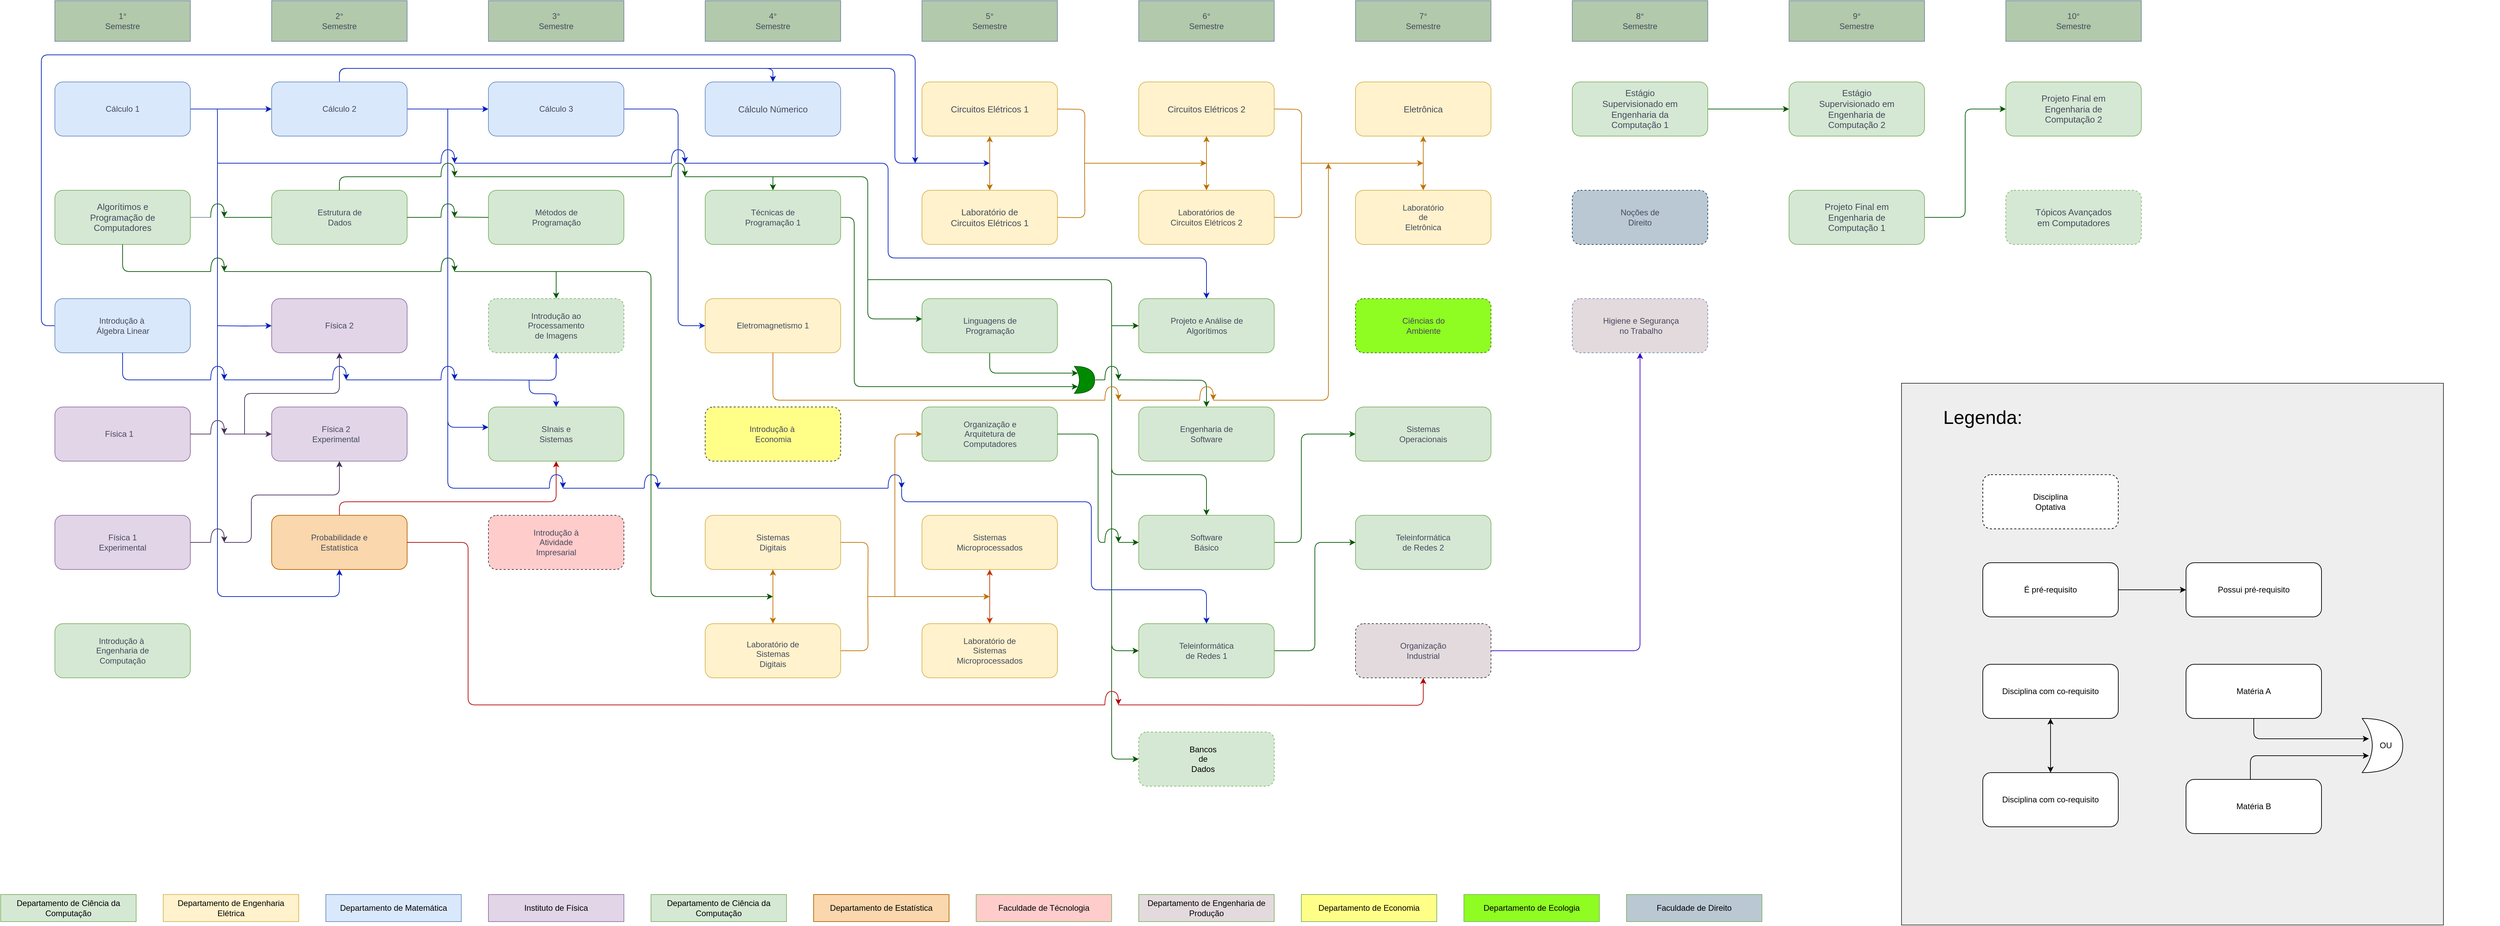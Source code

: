 <mxfile version="13.6.10" type="github">
  <diagram id="NWCiK95Lhe7S9qPVW4AI" name="Page-1">
    <mxGraphModel dx="850" dy="456" grid="1" gridSize="10" guides="1" tooltips="1" connect="1" arrows="1" fold="1" page="1" pageScale="1" pageWidth="4000" pageHeight="2000" math="0" shadow="0">
      <root>
        <mxCell id="0" />
        <mxCell id="1" parent="0" />
        <mxCell id="2z4Nh3DOtkA8L1Oq28-u-230" style="edgeStyle=orthogonalEdgeStyle;orthogonalLoop=1;jettySize=auto;html=1;strokeColor=#BD7000;fillColor=#f0a30a;fontColor=#46495D;entryX=0;entryY=0.5;entryDx=0;entryDy=0;" parent="1" target="2z4Nh3DOtkA8L1Oq28-u-99" edge="1">
          <mxGeometry relative="1" as="geometry">
            <mxPoint x="1564" y="1150" as="sourcePoint" />
            <Array as="points">
              <mxPoint x="1564" y="1150" />
              <mxPoint x="1564" y="910" />
            </Array>
          </mxGeometry>
        </mxCell>
        <object label="" dfgadfg="" id="2z4Nh3DOtkA8L1Oq28-u-1">
          <mxCell style="rounded=0;whiteSpace=wrap;html=1;fillColor=#B2C9AB;strokeColor=#788AA3;fontColor=#46495D;align=center;" parent="1" vertex="1">
            <mxGeometry x="324" y="270" width="200" height="60" as="geometry" />
          </mxCell>
        </object>
        <mxCell id="2z4Nh3DOtkA8L1Oq28-u-6" style="edgeStyle=orthogonalEdgeStyle;rounded=0;orthogonalLoop=1;jettySize=auto;html=1;exitX=0.5;exitY=1;exitDx=0;exitDy=0;strokeColor=#788AA3;fontColor=#46495D;align=center;" parent="1" edge="1">
          <mxGeometry relative="1" as="geometry">
            <mxPoint x="426.5" y="310" as="sourcePoint" />
            <mxPoint x="426.5" y="310" as="targetPoint" />
          </mxGeometry>
        </mxCell>
        <mxCell id="2z4Nh3DOtkA8L1Oq28-u-9" value="1° Semestre" style="text;html=1;strokeColor=none;fillColor=none;align=center;verticalAlign=middle;whiteSpace=wrap;rounded=0;fontColor=#46495D;" parent="1" vertex="1">
          <mxGeometry x="404" y="290" width="40" height="20" as="geometry" />
        </mxCell>
        <object label="" dfgadfg="" id="2z4Nh3DOtkA8L1Oq28-u-11">
          <mxCell style="rounded=0;whiteSpace=wrap;html=1;fillColor=#B2C9AB;strokeColor=#788AA3;fontColor=#46495D;align=center;" parent="1" vertex="1">
            <mxGeometry x="644" y="270" width="200" height="60" as="geometry" />
          </mxCell>
        </object>
        <mxCell id="2z4Nh3DOtkA8L1Oq28-u-12" style="edgeStyle=orthogonalEdgeStyle;rounded=0;orthogonalLoop=1;jettySize=auto;html=1;exitX=0.5;exitY=1;exitDx=0;exitDy=0;strokeColor=#788AA3;fontColor=#46495D;align=center;" parent="1" edge="1">
          <mxGeometry relative="1" as="geometry">
            <mxPoint x="736.5" y="310" as="sourcePoint" />
            <mxPoint x="736.5" y="310" as="targetPoint" />
          </mxGeometry>
        </mxCell>
        <mxCell id="2z4Nh3DOtkA8L1Oq28-u-13" value="2° Semestre" style="text;html=1;strokeColor=none;fillColor=none;align=center;verticalAlign=middle;whiteSpace=wrap;rounded=0;fontColor=#46495D;" parent="1" vertex="1">
          <mxGeometry x="724" y="290" width="40" height="20" as="geometry" />
        </mxCell>
        <object label="" dfgadfg="" id="2z4Nh3DOtkA8L1Oq28-u-14">
          <mxCell style="rounded=0;whiteSpace=wrap;html=1;fillColor=#B2C9AB;strokeColor=#788AA3;fontColor=#46495D;align=center;" parent="1" vertex="1">
            <mxGeometry x="964" y="270" width="200" height="60" as="geometry" />
          </mxCell>
        </object>
        <mxCell id="2z4Nh3DOtkA8L1Oq28-u-15" style="edgeStyle=orthogonalEdgeStyle;rounded=0;orthogonalLoop=1;jettySize=auto;html=1;exitX=0.5;exitY=1;exitDx=0;exitDy=0;strokeColor=#788AA3;fontColor=#46495D;align=center;" parent="1" edge="1">
          <mxGeometry relative="1" as="geometry">
            <mxPoint x="1066.5" y="310" as="sourcePoint" />
            <mxPoint x="1066.5" y="310" as="targetPoint" />
          </mxGeometry>
        </mxCell>
        <mxCell id="2z4Nh3DOtkA8L1Oq28-u-16" value="3° Semestre" style="text;html=1;strokeColor=none;fillColor=none;align=center;verticalAlign=middle;whiteSpace=wrap;rounded=0;fontColor=#46495D;" parent="1" vertex="1">
          <mxGeometry x="1044" y="290" width="40" height="20" as="geometry" />
        </mxCell>
        <object label="" dfgadfg="" id="2z4Nh3DOtkA8L1Oq28-u-17">
          <mxCell style="rounded=0;whiteSpace=wrap;html=1;fillColor=#B2C9AB;strokeColor=#788AA3;fontColor=#46495D;align=center;" parent="1" vertex="1">
            <mxGeometry x="1284" y="270" width="200" height="60" as="geometry" />
          </mxCell>
        </object>
        <mxCell id="2z4Nh3DOtkA8L1Oq28-u-18" style="edgeStyle=orthogonalEdgeStyle;rounded=0;orthogonalLoop=1;jettySize=auto;html=1;exitX=0.5;exitY=1;exitDx=0;exitDy=0;strokeColor=#788AA3;fontColor=#46495D;align=center;" parent="1" edge="1">
          <mxGeometry relative="1" as="geometry">
            <mxPoint x="1376.5" y="310" as="sourcePoint" />
            <mxPoint x="1376.5" y="310" as="targetPoint" />
          </mxGeometry>
        </mxCell>
        <mxCell id="2z4Nh3DOtkA8L1Oq28-u-19" value="4° Semestre" style="text;html=1;strokeColor=none;fillColor=none;align=center;verticalAlign=middle;whiteSpace=wrap;rounded=0;fontColor=#46495D;" parent="1" vertex="1">
          <mxGeometry x="1364" y="290" width="40" height="20" as="geometry" />
        </mxCell>
        <object label="" dfgadfg="" id="2z4Nh3DOtkA8L1Oq28-u-22">
          <mxCell style="rounded=0;whiteSpace=wrap;html=1;fillColor=#B2C9AB;strokeColor=#788AA3;fontColor=#46495D;align=center;" parent="1" vertex="1">
            <mxGeometry x="1604" y="270" width="200" height="60" as="geometry" />
          </mxCell>
        </object>
        <mxCell id="2z4Nh3DOtkA8L1Oq28-u-23" style="edgeStyle=orthogonalEdgeStyle;rounded=0;orthogonalLoop=1;jettySize=auto;html=1;exitX=0.5;exitY=1;exitDx=0;exitDy=0;strokeColor=#788AA3;fontColor=#46495D;align=center;" parent="1" edge="1">
          <mxGeometry relative="1" as="geometry">
            <mxPoint x="1706.5" y="310" as="sourcePoint" />
            <mxPoint x="1706.5" y="310" as="targetPoint" />
          </mxGeometry>
        </mxCell>
        <mxCell id="2z4Nh3DOtkA8L1Oq28-u-24" value="5° Semestre" style="text;html=1;strokeColor=none;fillColor=none;align=center;verticalAlign=middle;whiteSpace=wrap;rounded=0;fontColor=#46495D;" parent="1" vertex="1">
          <mxGeometry x="1684" y="290" width="40" height="20" as="geometry" />
        </mxCell>
        <object label="" dfgadfg="" id="2z4Nh3DOtkA8L1Oq28-u-25">
          <mxCell style="rounded=0;whiteSpace=wrap;html=1;fillColor=#B2C9AB;strokeColor=#788AA3;fontColor=#46495D;align=center;" parent="1" vertex="1">
            <mxGeometry x="1924" y="270" width="200" height="60" as="geometry" />
          </mxCell>
        </object>
        <mxCell id="2z4Nh3DOtkA8L1Oq28-u-26" style="edgeStyle=orthogonalEdgeStyle;rounded=0;orthogonalLoop=1;jettySize=auto;html=1;exitX=0.5;exitY=1;exitDx=0;exitDy=0;strokeColor=#788AA3;fontColor=#46495D;align=center;" parent="1" edge="1">
          <mxGeometry relative="1" as="geometry">
            <mxPoint x="2016.5" y="310" as="sourcePoint" />
            <mxPoint x="2016.5" y="310" as="targetPoint" />
          </mxGeometry>
        </mxCell>
        <mxCell id="2z4Nh3DOtkA8L1Oq28-u-27" value="6° Semestre" style="text;html=1;strokeColor=none;fillColor=none;align=center;verticalAlign=middle;whiteSpace=wrap;rounded=0;fontColor=#46495D;" parent="1" vertex="1">
          <mxGeometry x="2004" y="290" width="40" height="20" as="geometry" />
        </mxCell>
        <object label="" dfgadfg="" id="2z4Nh3DOtkA8L1Oq28-u-28">
          <mxCell style="rounded=0;whiteSpace=wrap;html=1;fillColor=#B2C9AB;strokeColor=#788AA3;fontColor=#46495D;align=center;" parent="1" vertex="1">
            <mxGeometry x="2244" y="270" width="200" height="60" as="geometry" />
          </mxCell>
        </object>
        <mxCell id="2z4Nh3DOtkA8L1Oq28-u-29" style="edgeStyle=orthogonalEdgeStyle;rounded=0;orthogonalLoop=1;jettySize=auto;html=1;exitX=0.5;exitY=1;exitDx=0;exitDy=0;strokeColor=#788AA3;fontColor=#46495D;align=center;" parent="1" edge="1">
          <mxGeometry relative="1" as="geometry">
            <mxPoint x="2346.5" y="310" as="sourcePoint" />
            <mxPoint x="2346.5" y="310" as="targetPoint" />
          </mxGeometry>
        </mxCell>
        <mxCell id="2z4Nh3DOtkA8L1Oq28-u-30" value="7° Semestre" style="text;html=1;strokeColor=none;fillColor=none;align=center;verticalAlign=middle;whiteSpace=wrap;rounded=0;fontColor=#46495D;" parent="1" vertex="1">
          <mxGeometry x="2324" y="290" width="40" height="20" as="geometry" />
        </mxCell>
        <object label="" dfgadfg="" id="2z4Nh3DOtkA8L1Oq28-u-31">
          <mxCell style="rounded=0;whiteSpace=wrap;html=1;fillColor=#B2C9AB;strokeColor=#788AA3;fontColor=#46495D;align=center;" parent="1" vertex="1">
            <mxGeometry x="2564" y="270" width="200" height="60" as="geometry" />
          </mxCell>
        </object>
        <mxCell id="2z4Nh3DOtkA8L1Oq28-u-32" style="edgeStyle=orthogonalEdgeStyle;rounded=0;orthogonalLoop=1;jettySize=auto;html=1;exitX=0.5;exitY=1;exitDx=0;exitDy=0;strokeColor=#788AA3;fontColor=#46495D;align=center;" parent="1" edge="1">
          <mxGeometry relative="1" as="geometry">
            <mxPoint x="2656.5" y="310" as="sourcePoint" />
            <mxPoint x="2656.5" y="310" as="targetPoint" />
          </mxGeometry>
        </mxCell>
        <mxCell id="2z4Nh3DOtkA8L1Oq28-u-33" value="8° Semestre" style="text;html=1;strokeColor=none;fillColor=none;align=center;verticalAlign=middle;whiteSpace=wrap;rounded=0;fontColor=#46495D;" parent="1" vertex="1">
          <mxGeometry x="2644" y="290" width="40" height="20" as="geometry" />
        </mxCell>
        <mxCell id="2z4Nh3DOtkA8L1Oq28-u-36" value="" style="rounded=1;whiteSpace=wrap;html=1;sketch=0;strokeColor=#82b366;fillColor=#d5e8d4;align=center;" parent="1" vertex="1">
          <mxGeometry x="324" y="550" width="200" height="80" as="geometry" />
        </mxCell>
        <mxCell id="2z4Nh3DOtkA8L1Oq28-u-151" style="edgeStyle=orthogonalEdgeStyle;curved=0;rounded=1;sketch=0;orthogonalLoop=1;jettySize=auto;html=1;exitX=1;exitY=0.5;exitDx=0;exitDy=0;entryX=0;entryY=0.5;entryDx=0;entryDy=0;strokeColor=#001DBC;fillColor=#0050ef;fontColor=#46495D;align=center;" parent="1" source="2z4Nh3DOtkA8L1Oq28-u-38" target="2z4Nh3DOtkA8L1Oq28-u-51" edge="1">
          <mxGeometry relative="1" as="geometry" />
        </mxCell>
        <mxCell id="2z4Nh3DOtkA8L1Oq28-u-38" value="" style="rounded=1;whiteSpace=wrap;html=1;sketch=0;strokeColor=#6c8ebf;fillColor=#dae8fc;align=center;" parent="1" vertex="1">
          <mxGeometry x="324" y="390" width="200" height="80" as="geometry" />
        </mxCell>
        <mxCell id="km8SgISiH_IRGwB1K7x0-9" style="edgeStyle=orthogonalEdgeStyle;rounded=1;orthogonalLoop=1;jettySize=auto;html=1;exitX=0;exitY=0.5;exitDx=0;exitDy=0;fillColor=#0050ef;strokeColor=#001DBC;" parent="1" source="2z4Nh3DOtkA8L1Oq28-u-39" edge="1">
          <mxGeometry relative="1" as="geometry">
            <mxPoint x="1594" y="510" as="targetPoint" />
            <Array as="points">
              <mxPoint x="304" y="750" />
              <mxPoint x="304" y="350" />
              <mxPoint x="1594" y="350" />
              <mxPoint x="1594" y="510" />
            </Array>
          </mxGeometry>
        </mxCell>
        <mxCell id="2z4Nh3DOtkA8L1Oq28-u-39" value="" style="rounded=1;whiteSpace=wrap;html=1;sketch=0;strokeColor=#6c8ebf;fillColor=#dae8fc;align=center;" parent="1" vertex="1">
          <mxGeometry x="324" y="710" width="200" height="80" as="geometry" />
        </mxCell>
        <mxCell id="2z4Nh3DOtkA8L1Oq28-u-40" value="" style="rounded=1;whiteSpace=wrap;html=1;sketch=0;strokeColor=#82b366;fillColor=#d5e8d4;align=center;" parent="1" vertex="1">
          <mxGeometry x="324" y="1190" width="200" height="80" as="geometry" />
        </mxCell>
        <mxCell id="2z4Nh3DOtkA8L1Oq28-u-41" value="Introdução à&amp;nbsp; Engenharia de Computação" style="text;html=1;strokeColor=none;fillColor=none;align=center;verticalAlign=middle;whiteSpace=wrap;rounded=0;sketch=0;fontColor=#46495D;" parent="1" vertex="1">
          <mxGeometry x="379" y="1220" width="90" height="20" as="geometry" />
        </mxCell>
        <mxCell id="2z4Nh3DOtkA8L1Oq28-u-42" value="Introdução à&amp;nbsp; Álgebra Linear" style="text;html=1;strokeColor=none;fillColor=none;align=center;verticalAlign=middle;whiteSpace=wrap;rounded=0;sketch=0;fontColor=#46495D;" parent="1" vertex="1">
          <mxGeometry x="381.5" y="740" width="85" height="20" as="geometry" />
        </mxCell>
        <mxCell id="2z4Nh3DOtkA8L1Oq28-u-43" value="&lt;font style=&quot;font-size: 13px&quot;&gt;Algorítimos e Programação de Computadores&lt;/font&gt;" style="text;html=1;strokeColor=none;fillColor=none;align=center;verticalAlign=middle;whiteSpace=wrap;rounded=0;sketch=0;fontColor=#46495D;" parent="1" vertex="1">
          <mxGeometry x="364" y="580" width="120" height="20" as="geometry" />
        </mxCell>
        <mxCell id="2z4Nh3DOtkA8L1Oq28-u-45" value="Cálculo 1" style="text;html=1;strokeColor=none;fillColor=none;align=center;verticalAlign=middle;whiteSpace=wrap;rounded=0;sketch=0;fontColor=#46495D;" parent="1" vertex="1">
          <mxGeometry x="394" y="420" width="60" height="20" as="geometry" />
        </mxCell>
        <mxCell id="2z4Nh3DOtkA8L1Oq28-u-46" value="" style="rounded=1;whiteSpace=wrap;html=1;sketch=0;strokeColor=#9673a6;fillColor=#e1d5e7;align=center;" parent="1" vertex="1">
          <mxGeometry x="324" y="870" width="200" height="80" as="geometry" />
        </mxCell>
        <mxCell id="2z4Nh3DOtkA8L1Oq28-u-47" value="" style="rounded=1;whiteSpace=wrap;html=1;sketch=0;strokeColor=#9673a6;fillColor=#e1d5e7;align=center;" parent="1" vertex="1">
          <mxGeometry x="324" y="1030" width="200" height="80" as="geometry" />
        </mxCell>
        <mxCell id="2z4Nh3DOtkA8L1Oq28-u-48" value="Física 1" style="text;html=1;strokeColor=none;fillColor=none;align=center;verticalAlign=middle;whiteSpace=wrap;rounded=0;sketch=0;fontColor=#46495D;" parent="1" vertex="1">
          <mxGeometry x="394" y="900" width="50" height="20" as="geometry" />
        </mxCell>
        <mxCell id="2z4Nh3DOtkA8L1Oq28-u-49" value="Física 1 Experimental" style="text;html=1;strokeColor=none;fillColor=none;align=center;verticalAlign=middle;whiteSpace=wrap;rounded=0;sketch=0;fontColor=#46495D;" parent="1" vertex="1">
          <mxGeometry x="404" y="1060" width="40" height="20" as="geometry" />
        </mxCell>
        <mxCell id="2z4Nh3DOtkA8L1Oq28-u-144" style="edgeStyle=orthogonalEdgeStyle;curved=0;rounded=1;sketch=0;orthogonalLoop=1;jettySize=auto;html=1;exitX=1;exitY=0.5;exitDx=0;exitDy=0;entryX=0;entryY=0.5;entryDx=0;entryDy=0;strokeColor=#001DBC;fillColor=#0050ef;fontColor=#46495D;align=center;" parent="1" source="2z4Nh3DOtkA8L1Oq28-u-51" target="2z4Nh3DOtkA8L1Oq28-u-73" edge="1">
          <mxGeometry relative="1" as="geometry" />
        </mxCell>
        <mxCell id="2z4Nh3DOtkA8L1Oq28-u-166" style="edgeStyle=orthogonalEdgeStyle;curved=0;rounded=1;sketch=0;orthogonalLoop=1;jettySize=auto;html=1;entryX=0;entryY=0.25;entryDx=0;entryDy=0;strokeColor=#001DBC;fillColor=#0050ef;fontColor=#46495D;align=center;" parent="1" edge="1">
          <mxGeometry relative="1" as="geometry">
            <mxPoint x="904" y="430" as="sourcePoint" />
            <mxPoint x="964" y="900" as="targetPoint" />
            <Array as="points">
              <mxPoint x="904" y="900" />
            </Array>
          </mxGeometry>
        </mxCell>
        <mxCell id="2z4Nh3DOtkA8L1Oq28-u-176" style="edgeStyle=orthogonalEdgeStyle;curved=0;sketch=0;orthogonalLoop=1;jettySize=auto;html=1;exitX=0.5;exitY=0;exitDx=0;exitDy=0;entryX=0.5;entryY=0;entryDx=0;entryDy=0;strokeColor=#001DBC;fillColor=#0050ef;fontColor=#46495D;align=center;" parent="1" source="2z4Nh3DOtkA8L1Oq28-u-51" target="2z4Nh3DOtkA8L1Oq28-u-84" edge="1">
          <mxGeometry relative="1" as="geometry" />
        </mxCell>
        <mxCell id="2z4Nh3DOtkA8L1Oq28-u-195" style="edgeStyle=orthogonalEdgeStyle;curved=0;sketch=0;orthogonalLoop=1;jettySize=auto;html=1;exitX=0.5;exitY=0;exitDx=0;exitDy=0;strokeColor=#001DBC;fillColor=#0050ef;fontColor=#46495D;align=center;" parent="1" source="2z4Nh3DOtkA8L1Oq28-u-51" edge="1">
          <mxGeometry relative="1" as="geometry">
            <mxPoint x="1704" y="510" as="targetPoint" />
            <Array as="points">
              <mxPoint x="744" y="370" />
              <mxPoint x="1564" y="370" />
              <mxPoint x="1564" y="510" />
              <mxPoint x="1704" y="510" />
            </Array>
          </mxGeometry>
        </mxCell>
        <mxCell id="2z4Nh3DOtkA8L1Oq28-u-51" value="" style="rounded=1;whiteSpace=wrap;html=1;sketch=0;strokeColor=#6c8ebf;fillColor=#dae8fc;align=center;" parent="1" vertex="1">
          <mxGeometry x="644" y="390" width="200" height="80" as="geometry" />
        </mxCell>
        <mxCell id="2z4Nh3DOtkA8L1Oq28-u-196" style="edgeStyle=orthogonalEdgeStyle;curved=0;sketch=0;orthogonalLoop=1;jettySize=auto;html=1;strokeColor=#005700;fillColor=#008a00;fontColor=#46495D;align=center;" parent="1" target="2z4Nh3DOtkA8L1Oq28-u-98" edge="1">
          <mxGeometry relative="1" as="geometry">
            <mxPoint x="1254" y="530" as="sourcePoint" />
            <mxPoint x="1594" y="740" as="targetPoint" />
            <Array as="points">
              <mxPoint x="1524" y="530" />
              <mxPoint x="1524" y="740" />
            </Array>
          </mxGeometry>
        </mxCell>
        <mxCell id="2z4Nh3DOtkA8L1Oq28-u-52" value="" style="rounded=1;whiteSpace=wrap;html=1;sketch=0;strokeColor=#82b366;fillColor=#d5e8d4;align=center;" parent="1" vertex="1">
          <mxGeometry x="644" y="550" width="200" height="80" as="geometry" />
        </mxCell>
        <mxCell id="2z4Nh3DOtkA8L1Oq28-u-55" value="Estrutura de Dados" style="text;html=1;strokeColor=none;fillColor=none;align=center;verticalAlign=middle;whiteSpace=wrap;rounded=0;sketch=0;fontColor=#46495D;" parent="1" vertex="1">
          <mxGeometry x="701.5" y="580" width="85" height="20" as="geometry" />
        </mxCell>
        <mxCell id="2z4Nh3DOtkA8L1Oq28-u-57" value="Cálculo 2" style="text;html=1;strokeColor=none;fillColor=none;align=center;verticalAlign=middle;whiteSpace=wrap;rounded=0;sketch=0;fontColor=#46495D;" parent="1" vertex="1">
          <mxGeometry x="714" y="420" width="60" height="20" as="geometry" />
        </mxCell>
        <mxCell id="2z4Nh3DOtkA8L1Oq28-u-58" value="" style="rounded=1;whiteSpace=wrap;html=1;sketch=0;strokeColor=#9673a6;fillColor=#e1d5e7;align=center;" parent="1" vertex="1">
          <mxGeometry x="644" y="710" width="200" height="80" as="geometry" />
        </mxCell>
        <mxCell id="2z4Nh3DOtkA8L1Oq28-u-59" value="" style="rounded=1;whiteSpace=wrap;html=1;sketch=0;strokeColor=#9673a6;fillColor=#e1d5e7;align=center;" parent="1" vertex="1">
          <mxGeometry x="644" y="870" width="200" height="80" as="geometry" />
        </mxCell>
        <mxCell id="2z4Nh3DOtkA8L1Oq28-u-60" value="Física 2" style="text;html=1;strokeColor=none;fillColor=none;align=center;verticalAlign=middle;whiteSpace=wrap;rounded=0;sketch=0;fontColor=#46495D;" parent="1" vertex="1">
          <mxGeometry x="719" y="740" width="50" height="20" as="geometry" />
        </mxCell>
        <mxCell id="2z4Nh3DOtkA8L1Oq28-u-61" value="Física 2 Experimental" style="text;html=1;strokeColor=none;fillColor=none;align=center;verticalAlign=middle;whiteSpace=wrap;rounded=0;sketch=0;fontColor=#46495D;" parent="1" vertex="1">
          <mxGeometry x="719" y="900" width="40" height="20" as="geometry" />
        </mxCell>
        <mxCell id="2z4Nh3DOtkA8L1Oq28-u-188" style="edgeStyle=orthogonalEdgeStyle;curved=0;sketch=0;orthogonalLoop=1;jettySize=auto;html=1;exitX=1;exitY=0.5;exitDx=0;exitDy=0;strokeColor=#001DBC;fillColor=#0050ef;fontColor=#46495D;align=center;entryX=0;entryY=0.5;entryDx=0;entryDy=0;" parent="1" source="2z4Nh3DOtkA8L1Oq28-u-73" target="2z4Nh3DOtkA8L1Oq28-u-87" edge="1">
          <mxGeometry relative="1" as="geometry">
            <Array as="points">
              <mxPoint x="1244" y="430" />
              <mxPoint x="1244" y="750" />
            </Array>
            <mxPoint x="1264" y="710" as="targetPoint" />
          </mxGeometry>
        </mxCell>
        <mxCell id="2z4Nh3DOtkA8L1Oq28-u-73" value="" style="rounded=1;whiteSpace=wrap;html=1;sketch=0;strokeColor=#6c8ebf;fillColor=#dae8fc;align=center;" parent="1" vertex="1">
          <mxGeometry x="964" y="390" width="200" height="80" as="geometry" />
        </mxCell>
        <mxCell id="2z4Nh3DOtkA8L1Oq28-u-74" value="" style="rounded=1;whiteSpace=wrap;html=1;sketch=0;strokeColor=#82b366;fillColor=#d5e8d4;align=center;" parent="1" vertex="1">
          <mxGeometry x="964" y="550" width="200" height="80" as="geometry" />
        </mxCell>
        <mxCell id="2z4Nh3DOtkA8L1Oq28-u-75" value="" style="rounded=1;whiteSpace=wrap;html=1;sketch=0;strokeColor=#82b366;fillColor=#d5e8d4;align=center;glass=0;shadow=0;noLabel=0;dashed=1;" parent="1" vertex="1">
          <mxGeometry x="964" y="710" width="200" height="80" as="geometry" />
        </mxCell>
        <mxCell id="2z4Nh3DOtkA8L1Oq28-u-76" value="Introdução ao Processamento de Imagens" style="text;html=1;strokeColor=none;fillColor=none;align=center;verticalAlign=middle;whiteSpace=wrap;rounded=0;sketch=0;fontColor=#46495D;" parent="1" vertex="1">
          <mxGeometry x="1019" y="740" width="90" height="20" as="geometry" />
        </mxCell>
        <mxCell id="2z4Nh3DOtkA8L1Oq28-u-77" value="Métodos de Programação" style="text;html=1;strokeColor=none;fillColor=none;align=center;verticalAlign=middle;whiteSpace=wrap;rounded=0;sketch=0;fontColor=#46495D;" parent="1" vertex="1">
          <mxGeometry x="1021.5" y="580" width="85" height="20" as="geometry" />
        </mxCell>
        <mxCell id="2z4Nh3DOtkA8L1Oq28-u-79" value="Cálculo 3" style="text;html=1;strokeColor=none;fillColor=none;align=center;verticalAlign=middle;whiteSpace=wrap;rounded=0;sketch=0;fontColor=#46495D;" parent="1" vertex="1">
          <mxGeometry x="1034" y="420" width="60" height="20" as="geometry" />
        </mxCell>
        <mxCell id="2z4Nh3DOtkA8L1Oq28-u-84" value="" style="rounded=1;whiteSpace=wrap;html=1;sketch=0;strokeColor=#6c8ebf;fillColor=#dae8fc;align=center;" parent="1" vertex="1">
          <mxGeometry x="1284" y="390" width="200" height="80" as="geometry" />
        </mxCell>
        <mxCell id="2z4Nh3DOtkA8L1Oq28-u-256" style="edgeStyle=orthogonalEdgeStyle;orthogonalLoop=1;jettySize=auto;html=1;strokeColor=#005700;fillColor=#008a00;fontColor=#46495D;entryX=0.175;entryY=0.75;entryDx=0;entryDy=0;entryPerimeter=0;" parent="1" source="2z4Nh3DOtkA8L1Oq28-u-85" target="2z4Nh3DOtkA8L1Oq28-u-264" edge="1">
          <mxGeometry relative="1" as="geometry">
            <mxPoint x="1824" y="860" as="targetPoint" />
            <Array as="points">
              <mxPoint x="1504" y="590" />
              <mxPoint x="1504" y="840" />
            </Array>
          </mxGeometry>
        </mxCell>
        <mxCell id="2z4Nh3DOtkA8L1Oq28-u-85" value="" style="rounded=1;whiteSpace=wrap;html=1;sketch=0;strokeColor=#82b366;fillColor=#d5e8d4;align=center;" parent="1" vertex="1">
          <mxGeometry x="1284" y="550" width="200" height="80" as="geometry" />
        </mxCell>
        <mxCell id="2z4Nh3DOtkA8L1Oq28-u-86" value="" style="rounded=1;whiteSpace=wrap;html=1;sketch=0;strokeColor=#36393d;fillColor=#ffff88;align=center;dashed=1;" parent="1" vertex="1">
          <mxGeometry x="1284" y="870" width="200" height="80" as="geometry" />
        </mxCell>
        <mxCell id="2z4Nh3DOtkA8L1Oq28-u-87" value="" style="rounded=1;whiteSpace=wrap;html=1;sketch=0;strokeColor=#d6b656;fillColor=#fff2cc;align=center;" parent="1" vertex="1">
          <mxGeometry x="1284" y="710" width="200" height="80" as="geometry" />
        </mxCell>
        <mxCell id="2z4Nh3DOtkA8L1Oq28-u-88" value="Eletromagnetismo 1" style="text;html=1;strokeColor=none;fillColor=none;align=center;verticalAlign=middle;whiteSpace=wrap;rounded=0;sketch=0;fontColor=#46495D;" parent="1" vertex="1">
          <mxGeometry x="1324" y="740" width="120" height="20" as="geometry" />
        </mxCell>
        <mxCell id="2z4Nh3DOtkA8L1Oq28-u-89" value="Introdução à&amp;nbsp; Economia" style="text;html=1;strokeColor=none;fillColor=none;align=center;verticalAlign=middle;whiteSpace=wrap;rounded=0;sketch=0;fontColor=#46495D;" parent="1" vertex="1">
          <mxGeometry x="1341.5" y="900" width="85" height="20" as="geometry" />
        </mxCell>
        <mxCell id="2z4Nh3DOtkA8L1Oq28-u-90" value="&lt;span style=&quot;font-size: 13px&quot;&gt;Cálculo Númerico&lt;/span&gt;" style="text;html=1;strokeColor=none;fillColor=none;align=center;verticalAlign=middle;whiteSpace=wrap;rounded=0;sketch=0;fontColor=#46495D;" parent="1" vertex="1">
          <mxGeometry x="1324" y="420" width="120" height="20" as="geometry" />
        </mxCell>
        <mxCell id="2z4Nh3DOtkA8L1Oq28-u-91" value="Técnicas de Programação 1" style="text;html=1;strokeColor=none;fillColor=none;align=center;verticalAlign=middle;whiteSpace=wrap;rounded=0;sketch=0;fontColor=#46495D;" parent="1" vertex="1">
          <mxGeometry x="1334" y="580" width="100" height="20" as="geometry" />
        </mxCell>
        <mxCell id="2z4Nh3DOtkA8L1Oq28-u-92" value="" style="rounded=1;whiteSpace=wrap;html=1;sketch=0;strokeColor=#d6b656;fillColor=#fff2cc;align=center;" parent="1" vertex="1">
          <mxGeometry x="1284" y="1030" width="200" height="80" as="geometry" />
        </mxCell>
        <mxCell id="2z4Nh3DOtkA8L1Oq28-u-93" value="" style="rounded=1;whiteSpace=wrap;html=1;sketch=0;strokeColor=#d6b656;fillColor=#fff2cc;align=center;" parent="1" vertex="1">
          <mxGeometry x="1284" y="1190" width="200" height="80" as="geometry" />
        </mxCell>
        <mxCell id="2z4Nh3DOtkA8L1Oq28-u-94" value="Sistemas Digitais" style="text;html=1;strokeColor=none;fillColor=none;align=center;verticalAlign=middle;whiteSpace=wrap;rounded=0;sketch=0;fontColor=#46495D;" parent="1" vertex="1">
          <mxGeometry x="1359" y="1060" width="50" height="20" as="geometry" />
        </mxCell>
        <mxCell id="2z4Nh3DOtkA8L1Oq28-u-95" value="Laboratório de Sistemas Digitais" style="text;html=1;strokeColor=none;fillColor=none;align=center;verticalAlign=middle;whiteSpace=wrap;rounded=0;sketch=0;fontColor=#46495D;" parent="1" vertex="1">
          <mxGeometry x="1339" y="1220" width="90" height="30" as="geometry" />
        </mxCell>
        <mxCell id="2z4Nh3DOtkA8L1Oq28-u-96" value="" style="rounded=1;whiteSpace=wrap;html=1;sketch=0;strokeColor=#d6b656;fillColor=#fff2cc;align=center;" parent="1" vertex="1">
          <mxGeometry x="1604" y="390" width="200" height="80" as="geometry" />
        </mxCell>
        <mxCell id="2z4Nh3DOtkA8L1Oq28-u-97" value="" style="rounded=1;whiteSpace=wrap;html=1;sketch=0;strokeColor=#d6b656;fillColor=#fff2cc;align=center;" parent="1" vertex="1">
          <mxGeometry x="1604" y="550" width="200" height="80" as="geometry" />
        </mxCell>
        <mxCell id="km8SgISiH_IRGwB1K7x0-12" style="edgeStyle=orthogonalEdgeStyle;rounded=1;orthogonalLoop=1;jettySize=auto;html=1;exitX=0.5;exitY=1;exitDx=0;exitDy=0;entryX=0.175;entryY=0.25;entryDx=0;entryDy=0;entryPerimeter=0;fillColor=#008a00;strokeColor=#005700;" parent="1" source="2z4Nh3DOtkA8L1Oq28-u-98" target="2z4Nh3DOtkA8L1Oq28-u-264" edge="1">
          <mxGeometry relative="1" as="geometry">
            <Array as="points">
              <mxPoint x="1704" y="820" />
            </Array>
          </mxGeometry>
        </mxCell>
        <mxCell id="2z4Nh3DOtkA8L1Oq28-u-98" value="" style="rounded=1;whiteSpace=wrap;html=1;sketch=0;strokeColor=#82b366;fillColor=#d5e8d4;align=center;" parent="1" vertex="1">
          <mxGeometry x="1604" y="710" width="200" height="80" as="geometry" />
        </mxCell>
        <mxCell id="2z4Nh3DOtkA8L1Oq28-u-99" value="" style="rounded=1;whiteSpace=wrap;html=1;sketch=0;strokeColor=#82b366;fillColor=#d5e8d4;align=center;" parent="1" vertex="1">
          <mxGeometry x="1604" y="870" width="200" height="80" as="geometry" />
        </mxCell>
        <mxCell id="2z4Nh3DOtkA8L1Oq28-u-100" value="Organização e Arquitetura de Computadores" style="text;html=1;strokeColor=none;fillColor=none;align=center;verticalAlign=middle;whiteSpace=wrap;rounded=0;sketch=0;fontColor=#46495D;" parent="1" vertex="1">
          <mxGeometry x="1646.5" y="900" width="115" height="20" as="geometry" />
        </mxCell>
        <mxCell id="2z4Nh3DOtkA8L1Oq28-u-101" value="Linguagens de Programação" style="text;html=1;strokeColor=none;fillColor=none;align=center;verticalAlign=middle;whiteSpace=wrap;rounded=0;sketch=0;fontColor=#46495D;" parent="1" vertex="1">
          <mxGeometry x="1661.5" y="740" width="85" height="20" as="geometry" />
        </mxCell>
        <mxCell id="2z4Nh3DOtkA8L1Oq28-u-102" value="&lt;span style=&quot;font-size: 13px&quot;&gt;Circuitos Elétricos 1&lt;/span&gt;" style="text;html=1;strokeColor=none;fillColor=none;align=center;verticalAlign=middle;whiteSpace=wrap;rounded=0;sketch=0;fontColor=#46495D;" parent="1" vertex="1">
          <mxGeometry x="1644" y="420" width="120" height="20" as="geometry" />
        </mxCell>
        <mxCell id="2z4Nh3DOtkA8L1Oq28-u-103" value="&lt;span style=&quot;font-size: 13px&quot;&gt;Laboratório de Circuitos Elétricos 1&lt;/span&gt;" style="text;html=1;strokeColor=none;fillColor=none;align=center;verticalAlign=middle;whiteSpace=wrap;rounded=0;sketch=0;fontColor=#46495D;" parent="1" vertex="1">
          <mxGeometry x="1639" y="580" width="130" height="20" as="geometry" />
        </mxCell>
        <mxCell id="2z4Nh3DOtkA8L1Oq28-u-104" value="" style="rounded=1;whiteSpace=wrap;html=1;sketch=0;strokeColor=#d6b656;fillColor=#fff2cc;align=center;" parent="1" vertex="1">
          <mxGeometry x="1604" y="1030" width="200" height="80" as="geometry" />
        </mxCell>
        <mxCell id="2z4Nh3DOtkA8L1Oq28-u-105" value="" style="rounded=1;whiteSpace=wrap;html=1;sketch=0;strokeColor=#d6b656;fillColor=#fff2cc;align=center;" parent="1" vertex="1">
          <mxGeometry x="1604" y="1190" width="200" height="80" as="geometry" />
        </mxCell>
        <mxCell id="2z4Nh3DOtkA8L1Oq28-u-106" value="Sistemas Microprocessados" style="text;html=1;strokeColor=none;fillColor=none;align=center;verticalAlign=middle;whiteSpace=wrap;rounded=0;sketch=0;fontColor=#46495D;" parent="1" vertex="1">
          <mxGeometry x="1679" y="1060" width="50" height="20" as="geometry" />
        </mxCell>
        <mxCell id="2z4Nh3DOtkA8L1Oq28-u-107" value="Laboratório de Sistemas Microprocessados" style="text;html=1;strokeColor=none;fillColor=none;align=center;verticalAlign=middle;whiteSpace=wrap;rounded=0;sketch=0;fontColor=#46495D;" parent="1" vertex="1">
          <mxGeometry x="1684" y="1220" width="40" height="20" as="geometry" />
        </mxCell>
        <mxCell id="2z4Nh3DOtkA8L1Oq28-u-108" value="" style="rounded=1;whiteSpace=wrap;html=1;sketch=0;strokeColor=#d6b656;fillColor=#fff2cc;align=center;" parent="1" vertex="1">
          <mxGeometry x="1924" y="390" width="200" height="80" as="geometry" />
        </mxCell>
        <mxCell id="2z4Nh3DOtkA8L1Oq28-u-109" value="" style="rounded=1;whiteSpace=wrap;html=1;sketch=0;strokeColor=#d6b656;fillColor=#fff2cc;align=center;" parent="1" vertex="1">
          <mxGeometry x="1924" y="550" width="200" height="80" as="geometry" />
        </mxCell>
        <mxCell id="2z4Nh3DOtkA8L1Oq28-u-110" value="" style="rounded=1;whiteSpace=wrap;html=1;sketch=0;strokeColor=#82b366;fillColor=#d5e8d4;align=center;" parent="1" vertex="1">
          <mxGeometry x="1924" y="710" width="200" height="80" as="geometry" />
        </mxCell>
        <mxCell id="2z4Nh3DOtkA8L1Oq28-u-111" value="" style="rounded=1;whiteSpace=wrap;html=1;sketch=0;strokeColor=#82b366;fillColor=#d5e8d4;align=center;" parent="1" vertex="1">
          <mxGeometry x="1924" y="870" width="200" height="80" as="geometry" />
        </mxCell>
        <mxCell id="2z4Nh3DOtkA8L1Oq28-u-112" value="Engenharia de Software" style="text;html=1;strokeColor=none;fillColor=none;align=center;verticalAlign=middle;whiteSpace=wrap;rounded=0;sketch=0;fontColor=#46495D;" parent="1" vertex="1">
          <mxGeometry x="1979" y="900" width="90" height="20" as="geometry" />
        </mxCell>
        <mxCell id="2z4Nh3DOtkA8L1Oq28-u-113" value="Projeto e Análise de Algorítimos" style="text;html=1;strokeColor=none;fillColor=none;align=center;verticalAlign=middle;whiteSpace=wrap;rounded=0;sketch=0;fontColor=#46495D;" parent="1" vertex="1">
          <mxGeometry x="1966.5" y="730" width="115" height="40" as="geometry" />
        </mxCell>
        <mxCell id="2z4Nh3DOtkA8L1Oq28-u-114" value="&lt;font style=&quot;font-size: 13px&quot;&gt;Circuitos Elétricos 2&lt;/font&gt;" style="text;html=1;strokeColor=none;fillColor=none;align=center;verticalAlign=middle;whiteSpace=wrap;rounded=0;sketch=0;fontColor=#46495D;" parent="1" vertex="1">
          <mxGeometry x="1964" y="420" width="120" height="20" as="geometry" />
        </mxCell>
        <mxCell id="2z4Nh3DOtkA8L1Oq28-u-115" value="Laboratórios de Circuitos Elétricos 2" style="text;html=1;strokeColor=none;fillColor=none;align=center;verticalAlign=middle;whiteSpace=wrap;rounded=0;sketch=0;fontColor=#46495D;" parent="1" vertex="1">
          <mxGeometry x="1969" y="580" width="110" height="20" as="geometry" />
        </mxCell>
        <mxCell id="km8SgISiH_IRGwB1K7x0-39" style="edgeStyle=orthogonalEdgeStyle;rounded=1;orthogonalLoop=1;jettySize=auto;html=1;exitX=1;exitY=0.5;exitDx=0;exitDy=0;entryX=0;entryY=0.5;entryDx=0;entryDy=0;fillColor=#008a00;strokeColor=#005700;" parent="1" source="2z4Nh3DOtkA8L1Oq28-u-116" target="2z4Nh3DOtkA8L1Oq28-u-123" edge="1">
          <mxGeometry relative="1" as="geometry">
            <Array as="points">
              <mxPoint x="2164" y="1070" />
              <mxPoint x="2164" y="910" />
            </Array>
          </mxGeometry>
        </mxCell>
        <mxCell id="2z4Nh3DOtkA8L1Oq28-u-116" value="" style="rounded=1;whiteSpace=wrap;html=1;sketch=0;strokeColor=#82b366;fillColor=#d5e8d4;align=center;" parent="1" vertex="1">
          <mxGeometry x="1924" y="1030" width="200" height="80" as="geometry" />
        </mxCell>
        <mxCell id="km8SgISiH_IRGwB1K7x0-38" style="edgeStyle=orthogonalEdgeStyle;rounded=1;orthogonalLoop=1;jettySize=auto;html=1;exitX=1;exitY=0.5;exitDx=0;exitDy=0;entryX=0;entryY=0.5;entryDx=0;entryDy=0;fillColor=#008a00;strokeColor=#005700;" parent="1" source="2z4Nh3DOtkA8L1Oq28-u-117" target="2z4Nh3DOtkA8L1Oq28-u-128" edge="1">
          <mxGeometry relative="1" as="geometry" />
        </mxCell>
        <mxCell id="2z4Nh3DOtkA8L1Oq28-u-117" value="" style="rounded=1;whiteSpace=wrap;html=1;sketch=0;strokeColor=#82b366;fillColor=#d5e8d4;align=center;" parent="1" vertex="1">
          <mxGeometry x="1924" y="1190" width="200" height="80" as="geometry" />
        </mxCell>
        <mxCell id="2z4Nh3DOtkA8L1Oq28-u-118" value="Software Básico" style="text;html=1;strokeColor=none;fillColor=none;align=center;verticalAlign=middle;whiteSpace=wrap;rounded=0;sketch=0;fontColor=#46495D;" parent="1" vertex="1">
          <mxGeometry x="1999" y="1060" width="50" height="20" as="geometry" />
        </mxCell>
        <mxCell id="2z4Nh3DOtkA8L1Oq28-u-119" value="Teleinformática de Redes 1" style="text;html=1;strokeColor=none;fillColor=none;align=center;verticalAlign=middle;whiteSpace=wrap;rounded=0;sketch=0;fontColor=#46495D;" parent="1" vertex="1">
          <mxGeometry x="2004" y="1220" width="40" height="20" as="geometry" />
        </mxCell>
        <mxCell id="2z4Nh3DOtkA8L1Oq28-u-120" value="" style="rounded=1;whiteSpace=wrap;html=1;sketch=0;strokeColor=#d6b656;fillColor=#fff2cc;align=center;" parent="1" vertex="1">
          <mxGeometry x="2244" y="390" width="200" height="80" as="geometry" />
        </mxCell>
        <mxCell id="2z4Nh3DOtkA8L1Oq28-u-121" value="" style="rounded=1;whiteSpace=wrap;html=1;sketch=0;strokeColor=#d6b656;fillColor=#fff2cc;align=center;" parent="1" vertex="1">
          <mxGeometry x="2244" y="550" width="200" height="80" as="geometry" />
        </mxCell>
        <mxCell id="2z4Nh3DOtkA8L1Oq28-u-122" value="" style="rounded=1;whiteSpace=wrap;html=1;sketch=0;strokeColor=#2D7600;align=center;dashed=1;fontColor=#ffffff;fillColor=#8FFC22;" parent="1" vertex="1">
          <mxGeometry x="2244" y="710" width="200" height="80" as="geometry" />
        </mxCell>
        <mxCell id="2z4Nh3DOtkA8L1Oq28-u-123" value="" style="rounded=1;whiteSpace=wrap;html=1;sketch=0;strokeColor=#82b366;fillColor=#d5e8d4;align=center;" parent="1" vertex="1">
          <mxGeometry x="2244" y="870" width="200" height="80" as="geometry" />
        </mxCell>
        <mxCell id="2z4Nh3DOtkA8L1Oq28-u-124" value="Sistemas Operacionais" style="text;html=1;strokeColor=none;fillColor=none;align=center;verticalAlign=middle;whiteSpace=wrap;rounded=0;sketch=0;fontColor=#46495D;" parent="1" vertex="1">
          <mxGeometry x="2299" y="900" width="90" height="20" as="geometry" />
        </mxCell>
        <mxCell id="2z4Nh3DOtkA8L1Oq28-u-125" value="Ciências do Ambiente" style="text;html=1;strokeColor=none;fillColor=none;align=center;verticalAlign=middle;whiteSpace=wrap;rounded=0;sketch=0;fontColor=#46495D;" parent="1" vertex="1">
          <mxGeometry x="2301.5" y="740" width="85" height="20" as="geometry" />
        </mxCell>
        <mxCell id="2z4Nh3DOtkA8L1Oq28-u-126" value="&lt;font style=&quot;font-size: 13px&quot;&gt;Eletrônica&lt;/font&gt;" style="text;html=1;strokeColor=none;fillColor=none;align=center;verticalAlign=middle;whiteSpace=wrap;rounded=0;sketch=0;fontColor=#46495D;" parent="1" vertex="1">
          <mxGeometry x="2284" y="420" width="120" height="20" as="geometry" />
        </mxCell>
        <mxCell id="2z4Nh3DOtkA8L1Oq28-u-127" value="Laboratório de Eletrônica" style="text;html=1;strokeColor=none;fillColor=none;align=center;verticalAlign=middle;whiteSpace=wrap;rounded=0;sketch=0;fontColor=#46495D;" parent="1" vertex="1">
          <mxGeometry x="2314" y="580" width="60" height="20" as="geometry" />
        </mxCell>
        <mxCell id="2z4Nh3DOtkA8L1Oq28-u-128" value="" style="rounded=1;whiteSpace=wrap;html=1;sketch=0;strokeColor=#82b366;fillColor=#d5e8d4;align=center;" parent="1" vertex="1">
          <mxGeometry x="2244" y="1030" width="200" height="80" as="geometry" />
        </mxCell>
        <mxCell id="km8SgISiH_IRGwB1K7x0-40" style="edgeStyle=orthogonalEdgeStyle;rounded=1;orthogonalLoop=1;jettySize=auto;html=1;exitX=1;exitY=0.5;exitDx=0;exitDy=0;entryX=0.5;entryY=1;entryDx=0;entryDy=0;fillColor=#6a00ff;strokeColor=#3700CC;" parent="1" source="2z4Nh3DOtkA8L1Oq28-u-129" target="2z4Nh3DOtkA8L1Oq28-u-134" edge="1">
          <mxGeometry relative="1" as="geometry">
            <Array as="points">
              <mxPoint x="2664" y="1230" />
            </Array>
          </mxGeometry>
        </mxCell>
        <mxCell id="2z4Nh3DOtkA8L1Oq28-u-129" value="" style="rounded=1;whiteSpace=wrap;html=1;sketch=0;strokeColor=#36393d;align=center;dashed=1;fillColor=#E3DADD;" parent="1" vertex="1">
          <mxGeometry x="2244" y="1190" width="200" height="80" as="geometry" />
        </mxCell>
        <mxCell id="2z4Nh3DOtkA8L1Oq28-u-130" value="Teleinformática de Redes 2" style="text;html=1;strokeColor=none;fillColor=none;align=center;verticalAlign=middle;whiteSpace=wrap;rounded=0;sketch=0;fontColor=#46495D;" parent="1" vertex="1">
          <mxGeometry x="2319" y="1060" width="50" height="20" as="geometry" />
        </mxCell>
        <mxCell id="2z4Nh3DOtkA8L1Oq28-u-131" value="Organização Industrial" style="text;html=1;strokeColor=none;fillColor=none;align=center;verticalAlign=middle;whiteSpace=wrap;rounded=0;sketch=0;fontColor=#46495D;" parent="1" vertex="1">
          <mxGeometry x="2324" y="1220" width="40" height="20" as="geometry" />
        </mxCell>
        <mxCell id="km8SgISiH_IRGwB1K7x0-58" style="edgeStyle=orthogonalEdgeStyle;rounded=1;orthogonalLoop=1;jettySize=auto;html=1;exitX=1;exitY=0.5;exitDx=0;exitDy=0;entryX=0;entryY=0.5;entryDx=0;entryDy=0;fillColor=#008a00;strokeColor=#005700;" parent="1" source="2z4Nh3DOtkA8L1Oq28-u-132" target="km8SgISiH_IRGwB1K7x0-41" edge="1">
          <mxGeometry relative="1" as="geometry" />
        </mxCell>
        <mxCell id="2z4Nh3DOtkA8L1Oq28-u-132" value="" style="rounded=1;whiteSpace=wrap;html=1;sketch=0;strokeColor=#82b366;align=center;fillColor=#d5e8d4;" parent="1" vertex="1">
          <mxGeometry x="2564" y="390" width="200" height="80" as="geometry" />
        </mxCell>
        <mxCell id="2z4Nh3DOtkA8L1Oq28-u-133" value="" style="rounded=1;whiteSpace=wrap;html=1;sketch=0;strokeColor=#23445d;fillColor=#bac8d3;align=center;dashed=1;" parent="1" vertex="1">
          <mxGeometry x="2564" y="550" width="200" height="80" as="geometry" />
        </mxCell>
        <mxCell id="2z4Nh3DOtkA8L1Oq28-u-134" value="" style="rounded=1;whiteSpace=wrap;html=1;sketch=0;strokeColor=#6c8ebf;align=center;dashed=1;fillColor=#E3DADD;" parent="1" vertex="1">
          <mxGeometry x="2564" y="710" width="200" height="80" as="geometry" />
        </mxCell>
        <mxCell id="2z4Nh3DOtkA8L1Oq28-u-137" value="Higiene e Segurança no Trabalho" style="text;html=1;strokeColor=none;fillColor=none;align=center;verticalAlign=middle;whiteSpace=wrap;rounded=0;sketch=0;fontColor=#46495D;" parent="1" vertex="1">
          <mxGeometry x="2604" y="740" width="122.5" height="20" as="geometry" />
        </mxCell>
        <mxCell id="2z4Nh3DOtkA8L1Oq28-u-138" value="&lt;font style=&quot;font-size: 13px&quot;&gt;Estágio Supervisionado em Engenharia da Computação 1&lt;/font&gt;" style="text;html=1;strokeColor=none;fillColor=none;align=center;verticalAlign=middle;whiteSpace=wrap;rounded=0;sketch=0;fontColor=#46495D;" parent="1" vertex="1">
          <mxGeometry x="2604" y="420" width="120" height="20" as="geometry" />
        </mxCell>
        <mxCell id="2z4Nh3DOtkA8L1Oq28-u-139" value="Noções de Direito" style="text;html=1;strokeColor=none;fillColor=none;align=center;verticalAlign=middle;whiteSpace=wrap;rounded=0;sketch=0;fontColor=#46495D;" parent="1" vertex="1">
          <mxGeometry x="2624" y="580" width="80" height="20" as="geometry" />
        </mxCell>
        <mxCell id="2z4Nh3DOtkA8L1Oq28-u-186" value="" style="rounded=1;whiteSpace=wrap;html=1;sketch=0;strokeColor=#36393d;fillColor=#ffcccc;align=center;glass=0;shadow=0;noLabel=0;dashed=1;" parent="1" vertex="1">
          <mxGeometry x="964" y="1030" width="200" height="80" as="geometry" />
        </mxCell>
        <mxCell id="2z4Nh3DOtkA8L1Oq28-u-187" value="Introdução à Atividade Impresarial" style="text;html=1;strokeColor=none;fillColor=none;align=center;verticalAlign=middle;whiteSpace=wrap;rounded=0;shadow=0;glass=0;dashed=1;sketch=0;fontColor=#46495D;" parent="1" vertex="1">
          <mxGeometry x="1014" y="1060" width="100" height="20" as="geometry" />
        </mxCell>
        <mxCell id="2z4Nh3DOtkA8L1Oq28-u-224" value="" style="endArrow=none;html=1;strokeColor=#005700;fillColor=#008a00;fontColor=#46495D;edgeStyle=orthogonalEdgeStyle;" parent="1" edge="1">
          <mxGeometry width="50" height="50" relative="1" as="geometry">
            <mxPoint x="1244" y="1150" as="sourcePoint" />
            <mxPoint x="1174" y="670" as="targetPoint" />
            <Array as="points">
              <mxPoint x="1204" y="1150" />
              <mxPoint x="1204" y="670" />
            </Array>
          </mxGeometry>
        </mxCell>
        <mxCell id="2z4Nh3DOtkA8L1Oq28-u-225" value="" style="endArrow=none;html=1;strokeColor=#BD7000;fillColor=#f0a30a;fontColor=#46495D;exitX=1;exitY=0.5;exitDx=0;exitDy=0;edgeStyle=orthogonalEdgeStyle;" parent="1" source="2z4Nh3DOtkA8L1Oq28-u-92" edge="1">
          <mxGeometry width="50" height="50" relative="1" as="geometry">
            <mxPoint x="1594" y="1040" as="sourcePoint" />
            <mxPoint x="1524" y="1150" as="targetPoint" />
          </mxGeometry>
        </mxCell>
        <mxCell id="2z4Nh3DOtkA8L1Oq28-u-226" value="" style="endArrow=none;html=1;strokeColor=#BD7000;fillColor=#f0a30a;fontColor=#46495D;exitX=1;exitY=0.5;exitDx=0;exitDy=0;edgeStyle=orthogonalEdgeStyle;" parent="1" source="2z4Nh3DOtkA8L1Oq28-u-93" edge="1">
          <mxGeometry width="50" height="50" relative="1" as="geometry">
            <mxPoint x="1444" y="1140" as="sourcePoint" />
            <mxPoint x="1524" y="1150" as="targetPoint" />
          </mxGeometry>
        </mxCell>
        <mxCell id="2z4Nh3DOtkA8L1Oq28-u-229" value="" style="endArrow=none;html=1;strokeColor=#BD7000;fillColor=#f0a30a;fontColor=#46495D;" parent="1" edge="1">
          <mxGeometry width="50" height="50" relative="1" as="geometry">
            <mxPoint x="1524" y="1150" as="sourcePoint" />
            <mxPoint x="1564" y="1150" as="targetPoint" />
          </mxGeometry>
        </mxCell>
        <mxCell id="2z4Nh3DOtkA8L1Oq28-u-235" value="" style="endArrow=none;html=1;strokeColor=#BD7000;fillColor=#f0a30a;fontColor=#46495D;exitX=1;exitY=0.5;exitDx=0;exitDy=0;edgeStyle=orthogonalEdgeStyle;" parent="1" edge="1">
          <mxGeometry width="50" height="50" relative="1" as="geometry">
            <mxPoint x="1854.0" y="510" as="sourcePoint" />
            <mxPoint x="1844" y="510" as="targetPoint" />
          </mxGeometry>
        </mxCell>
        <mxCell id="2z4Nh3DOtkA8L1Oq28-u-236" value="" style="endArrow=none;html=1;strokeColor=#BD7000;fillColor=#f0a30a;fontColor=#46495D;exitX=1;exitY=0.5;exitDx=0;exitDy=0;edgeStyle=orthogonalEdgeStyle;" parent="1" edge="1">
          <mxGeometry width="50" height="50" relative="1" as="geometry">
            <mxPoint x="1804" y="430" as="sourcePoint" />
            <mxPoint x="1844" y="510" as="targetPoint" />
          </mxGeometry>
        </mxCell>
        <mxCell id="2z4Nh3DOtkA8L1Oq28-u-237" value="" style="endArrow=none;html=1;strokeColor=#BD7000;fillColor=#f0a30a;fontColor=#46495D;" parent="1" edge="1">
          <mxGeometry width="50" height="50" relative="1" as="geometry">
            <mxPoint x="1844" y="510" as="sourcePoint" />
            <mxPoint x="1884" y="510" as="targetPoint" />
          </mxGeometry>
        </mxCell>
        <mxCell id="2z4Nh3DOtkA8L1Oq28-u-238" value="" style="endArrow=classic;startArrow=classic;html=1;strokeColor=#BD7000;fillColor=#f0a30a;fontColor=#46495D;exitX=0.5;exitY=0;exitDx=0;exitDy=0;entryX=0.5;entryY=1;entryDx=0;entryDy=0;" parent="1" source="2z4Nh3DOtkA8L1Oq28-u-109" target="2z4Nh3DOtkA8L1Oq28-u-108" edge="1">
          <mxGeometry width="50" height="50" relative="1" as="geometry">
            <mxPoint x="1994" y="510" as="sourcePoint" />
            <mxPoint x="2044" y="460" as="targetPoint" />
          </mxGeometry>
        </mxCell>
        <mxCell id="2z4Nh3DOtkA8L1Oq28-u-241" value="" style="endArrow=classic;startArrow=classic;html=1;strokeColor=#BD7000;fillColor=#f0a30a;fontColor=#46495D;exitX=0.5;exitY=0;exitDx=0;exitDy=0;entryX=0.5;entryY=1;entryDx=0;entryDy=0;" parent="1" source="2z4Nh3DOtkA8L1Oq28-u-97" target="2z4Nh3DOtkA8L1Oq28-u-96" edge="1">
          <mxGeometry width="50" height="50" relative="1" as="geometry">
            <mxPoint x="1744" y="600" as="sourcePoint" />
            <mxPoint x="1794" y="550" as="targetPoint" />
            <Array as="points">
              <mxPoint x="1704" y="500" />
            </Array>
          </mxGeometry>
        </mxCell>
        <mxCell id="2z4Nh3DOtkA8L1Oq28-u-242" value="" style="endArrow=classic;html=1;strokeColor=#BD7000;fillColor=#f0a30a;fontColor=#46495D;" parent="1" edge="1">
          <mxGeometry width="50" height="50" relative="1" as="geometry">
            <mxPoint x="1874" y="510" as="sourcePoint" />
            <mxPoint x="2024" y="510" as="targetPoint" />
          </mxGeometry>
        </mxCell>
        <mxCell id="2z4Nh3DOtkA8L1Oq28-u-245" value="" style="endArrow=classic;startArrow=classic;html=1;strokeColor=#BD7000;fillColor=#f0a30a;fontColor=#46495D;exitX=0.5;exitY=0;exitDx=0;exitDy=0;entryX=0.5;entryY=1;entryDx=0;entryDy=0;" parent="1" source="2z4Nh3DOtkA8L1Oq28-u-93" target="2z4Nh3DOtkA8L1Oq28-u-92" edge="1">
          <mxGeometry width="50" height="50" relative="1" as="geometry">
            <mxPoint x="1474" y="1040" as="sourcePoint" />
            <mxPoint x="1524" y="990" as="targetPoint" />
            <Array as="points">
              <mxPoint x="1384" y="1150" />
            </Array>
          </mxGeometry>
        </mxCell>
        <mxCell id="2z4Nh3DOtkA8L1Oq28-u-248" value="" style="endArrow=classic;html=1;strokeColor=#005700;fillColor=#008a00;fontColor=#46495D;" parent="1" edge="1">
          <mxGeometry width="50" height="50" relative="1" as="geometry">
            <mxPoint x="1244" y="1150" as="sourcePoint" />
            <mxPoint x="1384" y="1150" as="targetPoint" />
          </mxGeometry>
        </mxCell>
        <mxCell id="2z4Nh3DOtkA8L1Oq28-u-249" value="" style="endArrow=classic;html=1;strokeColor=#BD7000;fillColor=#f0a30a;fontColor=#46495D;" parent="1" edge="1">
          <mxGeometry width="50" height="50" relative="1" as="geometry">
            <mxPoint x="1564" y="1150" as="sourcePoint" />
            <mxPoint x="1704" y="1150" as="targetPoint" />
          </mxGeometry>
        </mxCell>
        <mxCell id="2z4Nh3DOtkA8L1Oq28-u-251" value="" style="endArrow=classic;startArrow=classic;html=1;strokeColor=#C73500;fillColor=#fa6800;fontColor=#46495D;exitX=0.5;exitY=0;exitDx=0;exitDy=0;" parent="1" source="2z4Nh3DOtkA8L1Oq28-u-105" edge="1">
          <mxGeometry width="50" height="50" relative="1" as="geometry">
            <mxPoint x="1654" y="1160" as="sourcePoint" />
            <mxPoint x="1704" y="1110" as="targetPoint" />
          </mxGeometry>
        </mxCell>
        <mxCell id="2z4Nh3DOtkA8L1Oq28-u-264" value="" style="shape=xor;whiteSpace=wrap;html=1;rounded=1;shadow=0;glass=0;sketch=0;strokeColor=#005700;fillColor=#008a00;align=center;fontColor=#ffffff;" parent="1" vertex="1">
          <mxGeometry x="1829" y="810" width="30" height="40" as="geometry" />
        </mxCell>
        <mxCell id="2z4Nh3DOtkA8L1Oq28-u-274" value="" style="endArrow=classic;html=1;strokeColor=#005700;fillColor=#008a00;fontColor=#46495D;edgeStyle=orthogonalEdgeStyle;entryX=0.5;entryY=0;entryDx=0;entryDy=0;" parent="1" target="2z4Nh3DOtkA8L1Oq28-u-116" edge="1">
          <mxGeometry width="50" height="50" relative="1" as="geometry">
            <mxPoint x="1524" y="682" as="sourcePoint" />
            <mxPoint x="2064" y="1030" as="targetPoint" />
            <Array as="points">
              <mxPoint x="1884" y="682" />
              <mxPoint x="1884" y="970" />
              <mxPoint x="2024" y="970" />
            </Array>
          </mxGeometry>
        </mxCell>
        <mxCell id="2z4Nh3DOtkA8L1Oq28-u-397" style="edgeStyle=orthogonalEdgeStyle;orthogonalLoop=1;jettySize=auto;html=1;exitX=0.5;exitY=0;exitDx=0;exitDy=0;entryX=0.5;entryY=1;entryDx=0;entryDy=0;strokeColor=#B20000;fillColor=#e51400;fontColor=#46495D;" parent="1" source="2z4Nh3DOtkA8L1Oq28-u-281" target="2z4Nh3DOtkA8L1Oq28-u-302" edge="1">
          <mxGeometry relative="1" as="geometry">
            <Array as="points">
              <mxPoint x="744" y="1010" />
              <mxPoint x="1064" y="1010" />
            </Array>
          </mxGeometry>
        </mxCell>
        <mxCell id="2z4Nh3DOtkA8L1Oq28-u-281" value="" style="rounded=1;whiteSpace=wrap;html=1;sketch=0;strokeColor=#b46504;fillColor=#fad7ac;align=center;" parent="1" vertex="1">
          <mxGeometry x="644" y="1030" width="200" height="80" as="geometry" />
        </mxCell>
        <mxCell id="2z4Nh3DOtkA8L1Oq28-u-282" value="Probabilidade e Estatística" style="text;html=1;strokeColor=none;fillColor=none;align=center;verticalAlign=middle;whiteSpace=wrap;rounded=0;sketch=0;fontColor=#46495D;" parent="1" vertex="1">
          <mxGeometry x="699" y="1060" width="90" height="20" as="geometry" />
        </mxCell>
        <mxCell id="2z4Nh3DOtkA8L1Oq28-u-286" value="" style="endArrow=classic;html=1;strokeColor=#001DBC;fillColor=#0050ef;fontColor=#46495D;edgeStyle=orthogonalEdgeStyle;" parent="1" target="2z4Nh3DOtkA8L1Oq28-u-281" edge="1">
          <mxGeometry width="50" height="50" relative="1" as="geometry">
            <mxPoint x="564" y="840" as="sourcePoint" />
            <mxPoint x="764" y="1190" as="targetPoint" />
            <Array as="points">
              <mxPoint x="564" y="1150" />
              <mxPoint x="744" y="1150" />
            </Array>
          </mxGeometry>
        </mxCell>
        <mxCell id="2z4Nh3DOtkA8L1Oq28-u-296" value="" style="endArrow=none;html=1;strokeColor=#001DBC;fillColor=#0050ef;fontColor=#46495D;exitX=0.5;exitY=0;exitDx=0;exitDy=0;" parent="1" edge="1">
          <mxGeometry width="50" height="50" relative="1" as="geometry">
            <mxPoint x="564" y="840.0" as="sourcePoint" />
            <mxPoint x="564" y="740" as="targetPoint" />
          </mxGeometry>
        </mxCell>
        <mxCell id="2z4Nh3DOtkA8L1Oq28-u-302" value="" style="rounded=1;whiteSpace=wrap;html=1;sketch=0;strokeColor=#82b366;fillColor=#d5e8d4;align=center;" parent="1" vertex="1">
          <mxGeometry x="964" y="870" width="200" height="80" as="geometry" />
        </mxCell>
        <mxCell id="2z4Nh3DOtkA8L1Oq28-u-303" value="SInais e Sistemas" style="text;html=1;strokeColor=none;fillColor=none;align=center;verticalAlign=middle;whiteSpace=wrap;rounded=0;shadow=0;glass=0;sketch=0;fontColor=#46495D;" parent="1" vertex="1">
          <mxGeometry x="1044" y="900" width="40" height="20" as="geometry" />
        </mxCell>
        <mxCell id="2z4Nh3DOtkA8L1Oq28-u-308" value="" style="endArrow=none;html=1;strokeColor=#BD7000;fillColor=#f0a30a;fontColor=#46495D;exitX=1;exitY=0.5;exitDx=0;exitDy=0;edgeStyle=orthogonalEdgeStyle;" parent="1" edge="1">
          <mxGeometry width="50" height="50" relative="1" as="geometry">
            <mxPoint x="1804" y="590" as="sourcePoint" />
            <mxPoint x="1844" y="510" as="targetPoint" />
          </mxGeometry>
        </mxCell>
        <mxCell id="2z4Nh3DOtkA8L1Oq28-u-309" value="" style="curved=1;endArrow=classic;html=1;strokeColor=#001DBC;fillColor=#0050ef;fontColor=#46495D;" parent="1" edge="1">
          <mxGeometry width="50" height="50" relative="1" as="geometry">
            <mxPoint x="554" y="830" as="sourcePoint" />
            <mxPoint x="574" y="830" as="targetPoint" />
            <Array as="points">
              <mxPoint x="554" y="810" />
              <mxPoint x="574" y="810" />
            </Array>
          </mxGeometry>
        </mxCell>
        <mxCell id="2z4Nh3DOtkA8L1Oq28-u-311" value="" style="endArrow=none;html=1;strokeColor=#001DBC;fillColor=#0050ef;fontColor=#46495D;exitX=0.5;exitY=1;exitDx=0;exitDy=0;edgeStyle=orthogonalEdgeStyle;" parent="1" source="2z4Nh3DOtkA8L1Oq28-u-39" edge="1">
          <mxGeometry width="50" height="50" relative="1" as="geometry">
            <mxPoint x="514" y="790" as="sourcePoint" />
            <mxPoint x="554" y="830" as="targetPoint" />
            <Array as="points">
              <mxPoint x="424" y="830" />
            </Array>
          </mxGeometry>
        </mxCell>
        <mxCell id="2z4Nh3DOtkA8L1Oq28-u-347" style="edgeStyle=orthogonalEdgeStyle;orthogonalLoop=1;jettySize=auto;html=1;entryX=0;entryY=0.5;entryDx=0;entryDy=0;strokeColor=#001DBC;fillColor=#0050ef;fontColor=#46495D;" parent="1" target="2z4Nh3DOtkA8L1Oq28-u-58" edge="1">
          <mxGeometry relative="1" as="geometry">
            <mxPoint x="564" y="750" as="sourcePoint" />
          </mxGeometry>
        </mxCell>
        <mxCell id="2z4Nh3DOtkA8L1Oq28-u-314" value="" style="endArrow=none;html=1;strokeColor=#001DBC;fillColor=#0050ef;fontColor=#46495D;exitX=0.5;exitY=0;exitDx=0;exitDy=0;" parent="1" edge="1">
          <mxGeometry width="50" height="50" relative="1" as="geometry">
            <mxPoint x="564" y="745" as="sourcePoint" />
            <mxPoint x="564" y="510" as="targetPoint" />
          </mxGeometry>
        </mxCell>
        <mxCell id="2z4Nh3DOtkA8L1Oq28-u-316" value="" style="endArrow=none;html=1;strokeColor=#001DBC;fillColor=#0050ef;fontColor=#46495D;" parent="1" edge="1">
          <mxGeometry width="50" height="50" relative="1" as="geometry">
            <mxPoint x="574" y="830" as="sourcePoint" />
            <mxPoint x="734" y="830" as="targetPoint" />
          </mxGeometry>
        </mxCell>
        <mxCell id="2z4Nh3DOtkA8L1Oq28-u-320" value="" style="curved=1;endArrow=classic;html=1;strokeColor=#001DBC;fillColor=#0050ef;fontColor=#46495D;" parent="1" edge="1">
          <mxGeometry width="50" height="50" relative="1" as="geometry">
            <mxPoint x="894" y="830" as="sourcePoint" />
            <mxPoint x="914" y="830" as="targetPoint" />
            <Array as="points">
              <mxPoint x="894" y="810" />
              <mxPoint x="914" y="810" />
            </Array>
          </mxGeometry>
        </mxCell>
        <mxCell id="2z4Nh3DOtkA8L1Oq28-u-321" value="" style="endArrow=classic;html=1;strokeColor=#001DBC;fillColor=#0050ef;fontColor=#46495D;entryX=0.5;entryY=1;entryDx=0;entryDy=0;edgeStyle=orthogonalEdgeStyle;" parent="1" target="2z4Nh3DOtkA8L1Oq28-u-75" edge="1">
          <mxGeometry width="50" height="50" relative="1" as="geometry">
            <mxPoint x="914" y="830" as="sourcePoint" />
            <mxPoint x="1034" y="760" as="targetPoint" />
          </mxGeometry>
        </mxCell>
        <mxCell id="2z4Nh3DOtkA8L1Oq28-u-323" value="" style="curved=1;endArrow=classic;html=1;strokeColor=#432D57;fillColor=#76608a;fontColor=#46495D;" parent="1" edge="1">
          <mxGeometry width="50" height="50" relative="1" as="geometry">
            <mxPoint x="554" y="910" as="sourcePoint" />
            <mxPoint x="574" y="910" as="targetPoint" />
            <Array as="points">
              <mxPoint x="554" y="890" />
              <mxPoint x="574" y="890" />
            </Array>
          </mxGeometry>
        </mxCell>
        <mxCell id="2z4Nh3DOtkA8L1Oq28-u-324" value="" style="endArrow=none;html=1;strokeColor=#432D57;fillColor=#76608a;fontColor=#46495D;exitX=1;exitY=0.5;exitDx=0;exitDy=0;" parent="1" source="2z4Nh3DOtkA8L1Oq28-u-46" edge="1">
          <mxGeometry width="50" height="50" relative="1" as="geometry">
            <mxPoint x="684" y="930" as="sourcePoint" />
            <mxPoint x="554" y="910" as="targetPoint" />
          </mxGeometry>
        </mxCell>
        <mxCell id="2z4Nh3DOtkA8L1Oq28-u-325" value="" style="endArrow=classic;html=1;strokeColor=#432D57;fillColor=#76608a;fontColor=#46495D;entryX=0;entryY=0.5;entryDx=0;entryDy=0;" parent="1" target="2z4Nh3DOtkA8L1Oq28-u-59" edge="1">
          <mxGeometry width="50" height="50" relative="1" as="geometry">
            <mxPoint x="574" y="910" as="sourcePoint" />
            <mxPoint x="734" y="880" as="targetPoint" />
          </mxGeometry>
        </mxCell>
        <mxCell id="2z4Nh3DOtkA8L1Oq28-u-326" value="" style="curved=1;endArrow=classic;html=1;strokeColor=#432D57;fillColor=#76608a;fontColor=#46495D;" parent="1" edge="1">
          <mxGeometry width="50" height="50" relative="1" as="geometry">
            <mxPoint x="554" y="1070" as="sourcePoint" />
            <mxPoint x="574" y="1070" as="targetPoint" />
            <Array as="points">
              <mxPoint x="554" y="1050" />
              <mxPoint x="574" y="1050" />
            </Array>
          </mxGeometry>
        </mxCell>
        <mxCell id="2z4Nh3DOtkA8L1Oq28-u-328" value="" style="endArrow=none;html=1;strokeColor=#432D57;fillColor=#76608a;fontColor=#46495D;exitX=1;exitY=0.5;exitDx=0;exitDy=0;" parent="1" source="2z4Nh3DOtkA8L1Oq28-u-47" edge="1">
          <mxGeometry width="50" height="50" relative="1" as="geometry">
            <mxPoint x="624" y="1050" as="sourcePoint" />
            <mxPoint x="554" y="1070" as="targetPoint" />
          </mxGeometry>
        </mxCell>
        <mxCell id="2z4Nh3DOtkA8L1Oq28-u-329" value="" style="endArrow=classic;html=1;strokeColor=#432D57;fillColor=#76608a;fontColor=#46495D;entryX=0.5;entryY=1;entryDx=0;entryDy=0;edgeStyle=orthogonalEdgeStyle;" parent="1" target="2z4Nh3DOtkA8L1Oq28-u-59" edge="1">
          <mxGeometry width="50" height="50" relative="1" as="geometry">
            <mxPoint x="574" y="1070" as="sourcePoint" />
            <mxPoint x="694" y="990" as="targetPoint" />
            <Array as="points">
              <mxPoint x="614" y="1070" />
              <mxPoint x="614" y="1000" />
              <mxPoint x="744" y="1000" />
            </Array>
          </mxGeometry>
        </mxCell>
        <mxCell id="2z4Nh3DOtkA8L1Oq28-u-330" value="" style="endArrow=none;html=1;strokeColor=#001DBC;fillColor=#0050ef;fontColor=#46495D;exitX=0.5;exitY=1;exitDx=0;exitDy=0;" parent="1" edge="1">
          <mxGeometry width="50" height="50" relative="1" as="geometry">
            <mxPoint x="564" y="435" as="sourcePoint" />
            <mxPoint x="563.58" y="430" as="targetPoint" />
          </mxGeometry>
        </mxCell>
        <mxCell id="2z4Nh3DOtkA8L1Oq28-u-337" value="" style="endArrow=none;html=1;strokeColor=#001DBC;fillColor=#0050ef;fontColor=#46495D;exitX=0.5;exitY=1;exitDx=0;exitDy=0;" parent="1" edge="1">
          <mxGeometry width="50" height="50" relative="1" as="geometry">
            <mxPoint x="564" y="515" as="sourcePoint" />
            <mxPoint x="564" y="435" as="targetPoint" />
          </mxGeometry>
        </mxCell>
        <mxCell id="2z4Nh3DOtkA8L1Oq28-u-338" value="" style="curved=1;endArrow=classic;html=1;strokeColor=#005700;fillColor=#008a00;fontColor=#46495D;" parent="1" edge="1">
          <mxGeometry width="50" height="50" relative="1" as="geometry">
            <mxPoint x="554" y="670" as="sourcePoint" />
            <mxPoint x="574" y="670" as="targetPoint" />
            <Array as="points">
              <mxPoint x="554" y="650" />
              <mxPoint x="574" y="650" />
            </Array>
          </mxGeometry>
        </mxCell>
        <mxCell id="2z4Nh3DOtkA8L1Oq28-u-339" value="" style="endArrow=none;html=1;strokeColor=#005700;fillColor=#008a00;fontColor=#46495D;edgeStyle=orthogonalEdgeStyle;" parent="1" edge="1">
          <mxGeometry width="50" height="50" relative="1" as="geometry">
            <mxPoint x="574" y="670" as="sourcePoint" />
            <mxPoint x="894" y="670" as="targetPoint" />
          </mxGeometry>
        </mxCell>
        <mxCell id="2z4Nh3DOtkA8L1Oq28-u-341" value="" style="endArrow=none;html=1;strokeColor=#005700;fillColor=#008a00;fontColor=#46495D;exitX=0.5;exitY=1;exitDx=0;exitDy=0;edgeStyle=orthogonalEdgeStyle;" parent="1" source="2z4Nh3DOtkA8L1Oq28-u-36" edge="1">
          <mxGeometry width="50" height="50" relative="1" as="geometry">
            <mxPoint x="604" y="620" as="sourcePoint" />
            <mxPoint x="554" y="670" as="targetPoint" />
            <Array as="points">
              <mxPoint x="424" y="670" />
            </Array>
          </mxGeometry>
        </mxCell>
        <mxCell id="2z4Nh3DOtkA8L1Oq28-u-342" value="" style="curved=1;endArrow=classic;html=1;strokeColor=#005700;fillColor=#008a00;fontColor=#46495D;" parent="1" edge="1">
          <mxGeometry width="50" height="50" relative="1" as="geometry">
            <mxPoint x="894" y="670" as="sourcePoint" />
            <mxPoint x="914" y="670" as="targetPoint" />
            <Array as="points">
              <mxPoint x="894" y="650" />
              <mxPoint x="914" y="650" />
            </Array>
          </mxGeometry>
        </mxCell>
        <mxCell id="2z4Nh3DOtkA8L1Oq28-u-343" value="" style="endArrow=none;html=1;strokeColor=#005700;fillColor=#008a00;fontColor=#46495D;edgeStyle=orthogonalEdgeStyle;" parent="1" edge="1">
          <mxGeometry width="50" height="50" relative="1" as="geometry">
            <mxPoint x="914" y="670" as="sourcePoint" />
            <mxPoint x="1174" y="670" as="targetPoint" />
          </mxGeometry>
        </mxCell>
        <mxCell id="2z4Nh3DOtkA8L1Oq28-u-349" value="" style="endArrow=none;html=1;strokeColor=#001DBC;fillColor=#0050ef;fontColor=#46495D;edgeStyle=orthogonalEdgeStyle;" parent="1" edge="1">
          <mxGeometry width="50" height="50" relative="1" as="geometry">
            <mxPoint x="564" y="510" as="sourcePoint" />
            <mxPoint x="894" y="510" as="targetPoint" />
            <Array as="points">
              <mxPoint x="894" y="510" />
            </Array>
          </mxGeometry>
        </mxCell>
        <mxCell id="2z4Nh3DOtkA8L1Oq28-u-351" value="" style="curved=1;endArrow=classic;html=1;strokeColor=#001DBC;fillColor=#0050ef;fontColor=#46495D;" parent="1" edge="1">
          <mxGeometry width="50" height="50" relative="1" as="geometry">
            <mxPoint x="894" y="510" as="sourcePoint" />
            <mxPoint x="914" y="510" as="targetPoint" />
            <Array as="points">
              <mxPoint x="894" y="490" />
              <mxPoint x="914" y="490" />
            </Array>
          </mxGeometry>
        </mxCell>
        <mxCell id="2z4Nh3DOtkA8L1Oq28-u-364" value="" style="curved=1;endArrow=classic;html=1;strokeColor=#001DBC;fillColor=#0050ef;fontColor=#46495D;" parent="1" edge="1">
          <mxGeometry width="50" height="50" relative="1" as="geometry">
            <mxPoint x="1234" y="510" as="sourcePoint" />
            <mxPoint x="1254" y="510" as="targetPoint" />
            <Array as="points">
              <mxPoint x="1234" y="490" />
              <mxPoint x="1254" y="490" />
            </Array>
          </mxGeometry>
        </mxCell>
        <mxCell id="2z4Nh3DOtkA8L1Oq28-u-365" value="" style="endArrow=none;html=1;strokeColor=#001DBC;fillColor=#0050ef;fontColor=#46495D;" parent="1" edge="1">
          <mxGeometry width="50" height="50" relative="1" as="geometry">
            <mxPoint x="914" y="510" as="sourcePoint" />
            <mxPoint x="1234" y="510" as="targetPoint" />
          </mxGeometry>
        </mxCell>
        <mxCell id="2z4Nh3DOtkA8L1Oq28-u-366" value="" style="endArrow=classic;html=1;strokeColor=#001DBC;fillColor=#0050ef;fontColor=#46495D;edgeStyle=orthogonalEdgeStyle;entryX=0.5;entryY=0;entryDx=0;entryDy=0;" parent="1" target="2z4Nh3DOtkA8L1Oq28-u-110" edge="1">
          <mxGeometry width="50" height="50" relative="1" as="geometry">
            <mxPoint x="1254" y="510" as="sourcePoint" />
            <mxPoint x="1524" y="580" as="targetPoint" />
            <Array as="points">
              <mxPoint x="1554" y="510" />
              <mxPoint x="1554" y="650" />
              <mxPoint x="2024" y="650" />
            </Array>
          </mxGeometry>
        </mxCell>
        <mxCell id="2z4Nh3DOtkA8L1Oq28-u-370" value="" style="endArrow=none;html=1;strokeColor=#005700;fillColor=#008a00;fontColor=#46495D;edgeStyle=orthogonalEdgeStyle;exitX=1;exitY=0.5;exitDx=0;exitDy=0;" parent="1" source="2z4Nh3DOtkA8L1Oq28-u-52" edge="1">
          <mxGeometry width="50" height="50" relative="1" as="geometry">
            <mxPoint x="864" y="590" as="sourcePoint" />
            <mxPoint x="894" y="590" as="targetPoint" />
            <Array as="points" />
          </mxGeometry>
        </mxCell>
        <mxCell id="2z4Nh3DOtkA8L1Oq28-u-371" value="" style="curved=1;endArrow=classic;html=1;strokeColor=#005700;fillColor=#008a00;fontColor=#46495D;" parent="1" edge="1">
          <mxGeometry width="50" height="50" relative="1" as="geometry">
            <mxPoint x="894" y="590" as="sourcePoint" />
            <mxPoint x="914" y="590" as="targetPoint" />
            <Array as="points">
              <mxPoint x="894" y="570" />
              <mxPoint x="914" y="570" />
            </Array>
          </mxGeometry>
        </mxCell>
        <mxCell id="2z4Nh3DOtkA8L1Oq28-u-372" value="" style="endArrow=none;html=1;strokeColor=#005700;fillColor=#008a00;fontColor=#46495D;" parent="1" edge="1">
          <mxGeometry width="50" height="50" relative="1" as="geometry">
            <mxPoint x="914" y="589.66" as="sourcePoint" />
            <mxPoint x="964" y="590" as="targetPoint" />
          </mxGeometry>
        </mxCell>
        <mxCell id="2z4Nh3DOtkA8L1Oq28-u-373" value="" style="curved=1;endArrow=classic;html=1;strokeColor=#005700;fillColor=#008a00;fontColor=#46495D;" parent="1" edge="1">
          <mxGeometry width="50" height="50" relative="1" as="geometry">
            <mxPoint x="894" y="530" as="sourcePoint" />
            <mxPoint x="914" y="530" as="targetPoint" />
            <Array as="points">
              <mxPoint x="894" y="510" />
              <mxPoint x="914" y="510" />
            </Array>
          </mxGeometry>
        </mxCell>
        <mxCell id="2z4Nh3DOtkA8L1Oq28-u-377" value="" style="endArrow=none;html=1;strokeColor=#005700;fillColor=#008a00;fontColor=#46495D;exitX=0.5;exitY=0;exitDx=0;exitDy=0;edgeStyle=orthogonalEdgeStyle;" parent="1" source="2z4Nh3DOtkA8L1Oq28-u-52" edge="1">
          <mxGeometry width="50" height="50" relative="1" as="geometry">
            <mxPoint x="744" y="540" as="sourcePoint" />
            <mxPoint x="894" y="530" as="targetPoint" />
            <Array as="points">
              <mxPoint x="744" y="530" />
            </Array>
          </mxGeometry>
        </mxCell>
        <mxCell id="2z4Nh3DOtkA8L1Oq28-u-378" value="" style="endArrow=none;html=1;strokeColor=#001DBC;fillColor=#0050ef;fontColor=#46495D;" parent="1" edge="1">
          <mxGeometry width="50" height="50" relative="1" as="geometry">
            <mxPoint x="1214" y="990" as="sourcePoint" />
            <mxPoint x="1554" y="990" as="targetPoint" />
          </mxGeometry>
        </mxCell>
        <mxCell id="2z4Nh3DOtkA8L1Oq28-u-379" value="" style="endArrow=none;html=1;strokeColor=#001DBC;fillColor=#0050ef;fontColor=#46495D;edgeStyle=orthogonalEdgeStyle;" parent="1" edge="1">
          <mxGeometry width="50" height="50" relative="1" as="geometry">
            <mxPoint x="904" y="890" as="sourcePoint" />
            <mxPoint x="1054" y="990" as="targetPoint" />
            <Array as="points">
              <mxPoint x="904" y="990" />
            </Array>
          </mxGeometry>
        </mxCell>
        <mxCell id="2z4Nh3DOtkA8L1Oq28-u-381" value="" style="curved=1;endArrow=classic;html=1;strokeColor=#001DBC;fillColor=#0050ef;fontColor=#46495D;" parent="1" edge="1">
          <mxGeometry width="50" height="50" relative="1" as="geometry">
            <mxPoint x="1194" y="990" as="sourcePoint" />
            <mxPoint x="1214" y="990" as="targetPoint" />
            <Array as="points">
              <mxPoint x="1194" y="970" />
              <mxPoint x="1214" y="970" />
            </Array>
          </mxGeometry>
        </mxCell>
        <mxCell id="2z4Nh3DOtkA8L1Oq28-u-382" value="" style="curved=1;endArrow=classic;html=1;strokeColor=#001DBC;fillColor=#0050ef;fontColor=#46495D;" parent="1" edge="1">
          <mxGeometry width="50" height="50" relative="1" as="geometry">
            <mxPoint x="1554" y="990" as="sourcePoint" />
            <mxPoint x="1574" y="990" as="targetPoint" />
            <Array as="points">
              <mxPoint x="1554" y="970" />
              <mxPoint x="1574" y="970" />
            </Array>
          </mxGeometry>
        </mxCell>
        <mxCell id="2z4Nh3DOtkA8L1Oq28-u-383" value="" style="endArrow=classic;html=1;strokeColor=#001DBC;fillColor=#0050ef;fontColor=#46495D;edgeStyle=orthogonalEdgeStyle;entryX=0.5;entryY=0;entryDx=0;entryDy=0;" parent="1" target="2z4Nh3DOtkA8L1Oq28-u-117" edge="1">
          <mxGeometry width="50" height="50" relative="1" as="geometry">
            <mxPoint x="1574" y="990" as="sourcePoint" />
            <mxPoint x="1834" y="1010" as="targetPoint" />
            <Array as="points">
              <mxPoint x="1574" y="1010" />
              <mxPoint x="1854" y="1010" />
              <mxPoint x="1854" y="1140" />
              <mxPoint x="2024" y="1140" />
            </Array>
          </mxGeometry>
        </mxCell>
        <mxCell id="2z4Nh3DOtkA8L1Oq28-u-384" value="" style="curved=1;endArrow=classic;html=1;strokeColor=#005700;fillColor=#008a00;fontColor=#46495D;" parent="1" edge="1">
          <mxGeometry width="50" height="50" relative="1" as="geometry">
            <mxPoint x="554" y="590" as="sourcePoint" />
            <mxPoint x="574" y="590" as="targetPoint" />
            <Array as="points">
              <mxPoint x="554" y="570" />
              <mxPoint x="574" y="570" />
            </Array>
          </mxGeometry>
        </mxCell>
        <mxCell id="2z4Nh3DOtkA8L1Oq28-u-388" value="" style="endArrow=none;html=1;strokeColor=#788AA3;fillColor=#B2C9AB;fontColor=#46495D;entryX=1;entryY=0.5;entryDx=0;entryDy=0;" parent="1" target="2z4Nh3DOtkA8L1Oq28-u-36" edge="1">
          <mxGeometry width="50" height="50" relative="1" as="geometry">
            <mxPoint x="554" y="590" as="sourcePoint" />
            <mxPoint x="714" y="530" as="targetPoint" />
          </mxGeometry>
        </mxCell>
        <mxCell id="2z4Nh3DOtkA8L1Oq28-u-389" value="" style="endArrow=none;html=1;strokeColor=#005700;fillColor=#008a00;fontColor=#46495D;entryX=0;entryY=0.5;entryDx=0;entryDy=0;" parent="1" target="2z4Nh3DOtkA8L1Oq28-u-52" edge="1">
          <mxGeometry width="50" height="50" relative="1" as="geometry">
            <mxPoint x="574" y="590" as="sourcePoint" />
            <mxPoint x="714" y="530" as="targetPoint" />
          </mxGeometry>
        </mxCell>
        <mxCell id="2z4Nh3DOtkA8L1Oq28-u-390" value="" style="curved=1;endArrow=classic;html=1;strokeColor=#005700;fillColor=#008a00;fontColor=#46495D;" parent="1" edge="1">
          <mxGeometry width="50" height="50" relative="1" as="geometry">
            <mxPoint x="1234" y="530" as="sourcePoint" />
            <mxPoint x="1254" y="530" as="targetPoint" />
            <Array as="points">
              <mxPoint x="1234" y="510" />
              <mxPoint x="1254" y="510" />
            </Array>
          </mxGeometry>
        </mxCell>
        <mxCell id="2z4Nh3DOtkA8L1Oq28-u-391" value="" style="endArrow=none;html=1;strokeColor=#005700;fillColor=#008a00;fontColor=#46495D;" parent="1" edge="1">
          <mxGeometry width="50" height="50" relative="1" as="geometry">
            <mxPoint x="914" y="530" as="sourcePoint" />
            <mxPoint x="1234" y="530" as="targetPoint" />
          </mxGeometry>
        </mxCell>
        <mxCell id="2z4Nh3DOtkA8L1Oq28-u-399" value="" style="curved=1;endArrow=classic;html=1;strokeColor=#001DBC;fillColor=#0050ef;fontColor=#46495D;" parent="1" edge="1">
          <mxGeometry width="50" height="50" relative="1" as="geometry">
            <mxPoint x="1054" y="990" as="sourcePoint" />
            <mxPoint x="1074" y="990" as="targetPoint" />
            <Array as="points">
              <mxPoint x="1054" y="970" />
              <mxPoint x="1074" y="970" />
            </Array>
          </mxGeometry>
        </mxCell>
        <mxCell id="2z4Nh3DOtkA8L1Oq28-u-400" value="" style="endArrow=none;html=1;strokeColor=#001DBC;fillColor=#0050ef;fontColor=#46495D;" parent="1" edge="1">
          <mxGeometry width="50" height="50" relative="1" as="geometry">
            <mxPoint x="1074" y="990" as="sourcePoint" />
            <mxPoint x="1194" y="990" as="targetPoint" />
          </mxGeometry>
        </mxCell>
        <mxCell id="2z4Nh3DOtkA8L1Oq28-u-401" value="" style="endArrow=classic;html=1;strokeColor=#001DBC;fillColor=#0050ef;fontColor=#46495D;entryX=0.5;entryY=0;entryDx=0;entryDy=0;edgeStyle=orthogonalEdgeStyle;" parent="1" target="2z4Nh3DOtkA8L1Oq28-u-302" edge="1">
          <mxGeometry width="50" height="50" relative="1" as="geometry">
            <mxPoint x="1024" y="830" as="sourcePoint" />
            <mxPoint x="804" y="830" as="targetPoint" />
          </mxGeometry>
        </mxCell>
        <mxCell id="2z4Nh3DOtkA8L1Oq28-u-402" value="" style="endArrow=classic;html=1;strokeColor=#005700;fillColor=#008a00;fontColor=#46495D;entryX=0.5;entryY=0;entryDx=0;entryDy=0;" parent="1" target="2z4Nh3DOtkA8L1Oq28-u-75" edge="1">
          <mxGeometry width="50" height="50" relative="1" as="geometry">
            <mxPoint x="1064" y="670" as="sourcePoint" />
            <mxPoint x="974" y="730" as="targetPoint" />
          </mxGeometry>
        </mxCell>
        <mxCell id="2z4Nh3DOtkA8L1Oq28-u-404" value="" style="endArrow=classic;html=1;strokeColor=#432D57;fillColor=#76608a;fontColor=#46495D;entryX=0.5;entryY=1;entryDx=0;entryDy=0;edgeStyle=orthogonalEdgeStyle;" parent="1" target="2z4Nh3DOtkA8L1Oq28-u-58" edge="1">
          <mxGeometry width="50" height="50" relative="1" as="geometry">
            <mxPoint x="604" y="910" as="sourcePoint" />
            <mxPoint x="684" y="760" as="targetPoint" />
            <Array as="points">
              <mxPoint x="604" y="850" />
              <mxPoint x="744" y="850" />
            </Array>
          </mxGeometry>
        </mxCell>
        <mxCell id="2z4Nh3DOtkA8L1Oq28-u-407" value="" style="curved=1;endArrow=classic;html=1;strokeColor=#001DBC;fillColor=#0050ef;fontColor=#46495D;" parent="1" edge="1">
          <mxGeometry width="50" height="50" relative="1" as="geometry">
            <mxPoint x="734" y="830" as="sourcePoint" />
            <mxPoint x="754" y="830" as="targetPoint" />
            <Array as="points">
              <mxPoint x="734" y="810" />
              <mxPoint x="754" y="810" />
            </Array>
          </mxGeometry>
        </mxCell>
        <mxCell id="2z4Nh3DOtkA8L1Oq28-u-409" value="" style="endArrow=none;html=1;strokeColor=#001DBC;fillColor=#0050ef;fontColor=#46495D;" parent="1" edge="1">
          <mxGeometry width="50" height="50" relative="1" as="geometry">
            <mxPoint x="754" y="830" as="sourcePoint" />
            <mxPoint x="894" y="830" as="targetPoint" />
          </mxGeometry>
        </mxCell>
        <mxCell id="2z4Nh3DOtkA8L1Oq28-u-410" value="" style="endArrow=classic;html=1;strokeColor=#005700;fillColor=#008a00;fontColor=#46495D;entryX=0.5;entryY=0;entryDx=0;entryDy=0;" parent="1" target="2z4Nh3DOtkA8L1Oq28-u-85" edge="1">
          <mxGeometry width="50" height="50" relative="1" as="geometry">
            <mxPoint x="1384" y="530" as="sourcePoint" />
            <mxPoint x="1464" y="610" as="targetPoint" />
          </mxGeometry>
        </mxCell>
        <mxCell id="2z4Nh3DOtkA8L1Oq28-u-414" value="" style="endArrow=none;html=1;strokeColor=#005700;fillColor=#008a00;fontColor=#46495D;" parent="1" edge="1">
          <mxGeometry width="50" height="50" relative="1" as="geometry">
            <mxPoint x="1860" y="830" as="sourcePoint" />
            <mxPoint x="1874" y="830" as="targetPoint" />
          </mxGeometry>
        </mxCell>
        <mxCell id="2z4Nh3DOtkA8L1Oq28-u-415" value="" style="curved=1;endArrow=classic;html=1;strokeColor=#005700;fillColor=#008a00;fontColor=#46495D;" parent="1" edge="1">
          <mxGeometry width="50" height="50" relative="1" as="geometry">
            <mxPoint x="1874" y="830" as="sourcePoint" />
            <mxPoint x="1894" y="830" as="targetPoint" />
            <Array as="points">
              <mxPoint x="1874" y="810" />
              <mxPoint x="1894" y="810" />
            </Array>
          </mxGeometry>
        </mxCell>
        <mxCell id="2z4Nh3DOtkA8L1Oq28-u-416" value="" style="endArrow=classic;html=1;strokeColor=#005700;fillColor=#008a00;fontColor=#46495D;entryX=0.5;entryY=0;entryDx=0;entryDy=0;edgeStyle=orthogonalEdgeStyle;" parent="1" target="2z4Nh3DOtkA8L1Oq28-u-111" edge="1">
          <mxGeometry width="50" height="50" relative="1" as="geometry">
            <mxPoint x="1894" y="830" as="sourcePoint" />
            <mxPoint x="1834" y="780" as="targetPoint" />
          </mxGeometry>
        </mxCell>
        <mxCell id="km8SgISiH_IRGwB1K7x0-1" value="" style="endArrow=none;html=1;strokeColor=#BD7000;fillColor=#f0a30a;fontColor=#46495D;exitX=1;exitY=0.5;exitDx=0;exitDy=0;edgeStyle=orthogonalEdgeStyle;" parent="1" edge="1">
          <mxGeometry width="50" height="50" relative="1" as="geometry">
            <mxPoint x="2174.0" y="510" as="sourcePoint" />
            <mxPoint x="2164" y="510" as="targetPoint" />
          </mxGeometry>
        </mxCell>
        <mxCell id="km8SgISiH_IRGwB1K7x0-2" value="" style="endArrow=none;html=1;strokeColor=#BD7000;fillColor=#f0a30a;fontColor=#46495D;" parent="1" edge="1">
          <mxGeometry width="50" height="50" relative="1" as="geometry">
            <mxPoint x="2164" y="510" as="sourcePoint" />
            <mxPoint x="2204" y="510" as="targetPoint" />
          </mxGeometry>
        </mxCell>
        <mxCell id="km8SgISiH_IRGwB1K7x0-3" value="" style="endArrow=none;html=1;strokeColor=#BD7000;fillColor=#f0a30a;fontColor=#46495D;exitX=1;exitY=0.5;exitDx=0;exitDy=0;edgeStyle=orthogonalEdgeStyle;" parent="1" edge="1">
          <mxGeometry width="50" height="50" relative="1" as="geometry">
            <mxPoint x="2124" y="430" as="sourcePoint" />
            <mxPoint x="2164" y="510" as="targetPoint" />
          </mxGeometry>
        </mxCell>
        <mxCell id="km8SgISiH_IRGwB1K7x0-4" value="" style="endArrow=none;html=1;strokeColor=#BD7000;fillColor=#f0a30a;fontColor=#46495D;exitX=1;exitY=0.5;exitDx=0;exitDy=0;edgeStyle=orthogonalEdgeStyle;" parent="1" edge="1">
          <mxGeometry width="50" height="50" relative="1" as="geometry">
            <mxPoint x="2124" y="590" as="sourcePoint" />
            <mxPoint x="2164" y="510" as="targetPoint" />
          </mxGeometry>
        </mxCell>
        <mxCell id="km8SgISiH_IRGwB1K7x0-5" value="" style="endArrow=classic;startArrow=classic;html=1;strokeColor=#BD7000;fillColor=#f0a30a;fontColor=#46495D;exitX=0.5;exitY=0;exitDx=0;exitDy=0;entryX=0.5;entryY=1;entryDx=0;entryDy=0;" parent="1" edge="1">
          <mxGeometry width="50" height="50" relative="1" as="geometry">
            <mxPoint x="2344" y="550" as="sourcePoint" />
            <mxPoint x="2344" y="470" as="targetPoint" />
          </mxGeometry>
        </mxCell>
        <mxCell id="km8SgISiH_IRGwB1K7x0-6" value="" style="endArrow=classic;html=1;strokeColor=#BD7000;fillColor=#f0a30a;fontColor=#46495D;" parent="1" edge="1">
          <mxGeometry width="50" height="50" relative="1" as="geometry">
            <mxPoint x="2194" y="510" as="sourcePoint" />
            <mxPoint x="2344" y="510" as="targetPoint" />
          </mxGeometry>
        </mxCell>
        <mxCell id="km8SgISiH_IRGwB1K7x0-13" value="" style="endArrow=classic;html=1;entryX=0;entryY=0.5;entryDx=0;entryDy=0;fillColor=#008a00;strokeColor=#005700;" parent="1" target="2z4Nh3DOtkA8L1Oq28-u-110" edge="1">
          <mxGeometry width="50" height="50" relative="1" as="geometry">
            <mxPoint x="1884" y="750" as="sourcePoint" />
            <mxPoint x="1834" y="770" as="targetPoint" />
          </mxGeometry>
        </mxCell>
        <mxCell id="km8SgISiH_IRGwB1K7x0-15" value="" style="endArrow=none;html=1;entryX=0.5;entryY=1;entryDx=0;entryDy=0;edgeStyle=orthogonalEdgeStyle;fillColor=#f0a30a;strokeColor=#BD7000;" parent="1" target="2z4Nh3DOtkA8L1Oq28-u-87" edge="1">
          <mxGeometry width="50" height="50" relative="1" as="geometry">
            <mxPoint x="1874" y="860" as="sourcePoint" />
            <mxPoint x="1854" y="710" as="targetPoint" />
            <Array as="points">
              <mxPoint x="1864" y="860" />
              <mxPoint x="1384" y="860" />
            </Array>
          </mxGeometry>
        </mxCell>
        <mxCell id="km8SgISiH_IRGwB1K7x0-16" value="" style="curved=1;endArrow=classic;html=1;strokeColor=#BD7000;fillColor=#f0a30a;fontColor=#46495D;" parent="1" edge="1">
          <mxGeometry width="50" height="50" relative="1" as="geometry">
            <mxPoint x="1874" y="860" as="sourcePoint" />
            <mxPoint x="1894" y="860" as="targetPoint" />
            <Array as="points">
              <mxPoint x="1874" y="840" />
              <mxPoint x="1894" y="840" />
            </Array>
          </mxGeometry>
        </mxCell>
        <mxCell id="km8SgISiH_IRGwB1K7x0-17" value="" style="endArrow=none;html=1;fillColor=#f0a30a;strokeColor=#BD7000;" parent="1" edge="1">
          <mxGeometry width="50" height="50" relative="1" as="geometry">
            <mxPoint x="1894" y="860" as="sourcePoint" />
            <mxPoint x="2014" y="860" as="targetPoint" />
          </mxGeometry>
        </mxCell>
        <mxCell id="km8SgISiH_IRGwB1K7x0-18" value="" style="curved=1;endArrow=classic;html=1;strokeColor=#BD7000;fillColor=#f0a30a;fontColor=#46495D;" parent="1" edge="1">
          <mxGeometry width="50" height="50" relative="1" as="geometry">
            <mxPoint x="2014" y="860" as="sourcePoint" />
            <mxPoint x="2034" y="860" as="targetPoint" />
            <Array as="points">
              <mxPoint x="2014" y="840" />
              <mxPoint x="2034" y="840" />
            </Array>
          </mxGeometry>
        </mxCell>
        <mxCell id="km8SgISiH_IRGwB1K7x0-19" value="" style="endArrow=classic;html=1;edgeStyle=orthogonalEdgeStyle;fillColor=#f0a30a;strokeColor=#BD7000;" parent="1" edge="1">
          <mxGeometry width="50" height="50" relative="1" as="geometry">
            <mxPoint x="2034" y="860" as="sourcePoint" />
            <mxPoint x="2204" y="510" as="targetPoint" />
            <Array as="points">
              <mxPoint x="2204" y="860" />
              <mxPoint x="2204" y="510" />
            </Array>
          </mxGeometry>
        </mxCell>
        <mxCell id="km8SgISiH_IRGwB1K7x0-20" value="" style="endArrow=classic;html=1;entryX=0.5;entryY=1;entryDx=0;entryDy=0;edgeStyle=orthogonalEdgeStyle;fillColor=#e51400;strokeColor=#B20000;" parent="1" target="2z4Nh3DOtkA8L1Oq28-u-129" edge="1">
          <mxGeometry width="50" height="50" relative="1" as="geometry">
            <mxPoint x="1994" y="1310" as="sourcePoint" />
            <mxPoint x="2184" y="1100" as="targetPoint" />
          </mxGeometry>
        </mxCell>
        <mxCell id="km8SgISiH_IRGwB1K7x0-22" value="" style="endArrow=classic;html=1;entryX=0;entryY=0.5;entryDx=0;entryDy=0;edgeStyle=orthogonalEdgeStyle;fillColor=#008a00;strokeColor=#005700;" parent="1" target="2z4Nh3DOtkA8L1Oq28-u-117" edge="1">
          <mxGeometry width="50" height="50" relative="1" as="geometry">
            <mxPoint x="1884" y="950" as="sourcePoint" />
            <mxPoint x="1874" y="1020" as="targetPoint" />
            <Array as="points">
              <mxPoint x="1884" y="1230" />
            </Array>
          </mxGeometry>
        </mxCell>
        <mxCell id="km8SgISiH_IRGwB1K7x0-24" value="" style="endArrow=none;html=1;exitX=1;exitY=0.5;exitDx=0;exitDy=0;edgeStyle=orthogonalEdgeStyle;fillColor=#008a00;strokeColor=#005700;" parent="1" source="2z4Nh3DOtkA8L1Oq28-u-99" edge="1">
          <mxGeometry width="50" height="50" relative="1" as="geometry">
            <mxPoint x="1864" y="1000" as="sourcePoint" />
            <mxPoint x="1874" y="1070" as="targetPoint" />
            <Array as="points">
              <mxPoint x="1864" y="910" />
              <mxPoint x="1864" y="1070" />
            </Array>
          </mxGeometry>
        </mxCell>
        <mxCell id="km8SgISiH_IRGwB1K7x0-26" value="" style="curved=1;endArrow=classic;html=1;strokeColor=#005700;fillColor=#008a00;fontColor=#46495D;" parent="1" edge="1">
          <mxGeometry width="50" height="50" relative="1" as="geometry">
            <mxPoint x="1874" y="1070" as="sourcePoint" />
            <mxPoint x="1894" y="1070" as="targetPoint" />
            <Array as="points">
              <mxPoint x="1874" y="1050" />
              <mxPoint x="1894" y="1050" />
            </Array>
          </mxGeometry>
        </mxCell>
        <mxCell id="km8SgISiH_IRGwB1K7x0-27" value="" style="endArrow=classic;html=1;entryX=0;entryY=0.5;entryDx=0;entryDy=0;fillColor=#008a00;strokeColor=#005700;" parent="1" target="2z4Nh3DOtkA8L1Oq28-u-116" edge="1">
          <mxGeometry width="50" height="50" relative="1" as="geometry">
            <mxPoint x="1894" y="1070" as="sourcePoint" />
            <mxPoint x="1934" y="1020" as="targetPoint" />
          </mxGeometry>
        </mxCell>
        <mxCell id="km8SgISiH_IRGwB1K7x0-28" value="" style="rounded=1;whiteSpace=wrap;html=1;sketch=0;strokeColor=#82b366;align=center;dashed=1;fillColor=#d5e8d4;" parent="1" vertex="1">
          <mxGeometry x="1924" y="1350" width="200" height="80" as="geometry" />
        </mxCell>
        <mxCell id="km8SgISiH_IRGwB1K7x0-30" value="Bancos de Dados" style="text;html=1;strokeColor=none;fillColor=none;align=center;verticalAlign=middle;whiteSpace=wrap;rounded=0;dashed=1;" parent="1" vertex="1">
          <mxGeometry x="1999" y="1380" width="40" height="20" as="geometry" />
        </mxCell>
        <mxCell id="km8SgISiH_IRGwB1K7x0-31" value="" style="endArrow=classic;html=1;entryX=0;entryY=0.5;entryDx=0;entryDy=0;edgeStyle=orthogonalEdgeStyle;fillColor=#008a00;strokeColor=#005700;" parent="1" target="km8SgISiH_IRGwB1K7x0-28" edge="1">
          <mxGeometry width="50" height="50" relative="1" as="geometry">
            <mxPoint x="1884" y="1210" as="sourcePoint" />
            <mxPoint x="1894" y="1270" as="targetPoint" />
            <Array as="points">
              <mxPoint x="1884" y="1390" />
            </Array>
          </mxGeometry>
        </mxCell>
        <mxCell id="km8SgISiH_IRGwB1K7x0-34" value="" style="curved=1;endArrow=classic;html=1;strokeColor=#B20000;fillColor=#e51400;fontColor=#46495D;" parent="1" edge="1">
          <mxGeometry width="50" height="50" relative="1" as="geometry">
            <mxPoint x="1874" y="1310" as="sourcePoint" />
            <mxPoint x="1894" y="1310" as="targetPoint" />
            <Array as="points">
              <mxPoint x="1874" y="1290" />
              <mxPoint x="1894" y="1290" />
            </Array>
          </mxGeometry>
        </mxCell>
        <mxCell id="km8SgISiH_IRGwB1K7x0-35" value="" style="endArrow=none;html=1;fillColor=#e51400;strokeColor=#B20000;" parent="1" edge="1">
          <mxGeometry width="50" height="50" relative="1" as="geometry">
            <mxPoint x="1894" y="1310" as="sourcePoint" />
            <mxPoint x="1994" y="1310" as="targetPoint" />
          </mxGeometry>
        </mxCell>
        <mxCell id="km8SgISiH_IRGwB1K7x0-36" value="" style="endArrow=none;html=1;exitX=1;exitY=0.5;exitDx=0;exitDy=0;edgeStyle=orthogonalEdgeStyle;fillColor=#e51400;strokeColor=#B20000;" parent="1" source="2z4Nh3DOtkA8L1Oq28-u-281" edge="1">
          <mxGeometry width="50" height="50" relative="1" as="geometry">
            <mxPoint x="1224" y="1240" as="sourcePoint" />
            <mxPoint x="1874" y="1310" as="targetPoint" />
            <Array as="points">
              <mxPoint x="934" y="1070" />
              <mxPoint x="934" y="1310" />
            </Array>
          </mxGeometry>
        </mxCell>
        <mxCell id="km8SgISiH_IRGwB1K7x0-41" value="" style="rounded=1;whiteSpace=wrap;html=1;sketch=0;strokeColor=#82b366;align=center;fillColor=#d5e8d4;" parent="1" vertex="1">
          <mxGeometry x="2884" y="390" width="200" height="80" as="geometry" />
        </mxCell>
        <mxCell id="km8SgISiH_IRGwB1K7x0-42" value="&lt;font style=&quot;font-size: 13px&quot;&gt;Estágio Supervisionado em Engenharia de Computação 2&lt;/font&gt;" style="text;html=1;strokeColor=none;fillColor=none;align=center;verticalAlign=middle;whiteSpace=wrap;rounded=0;sketch=0;fontColor=#46495D;" parent="1" vertex="1">
          <mxGeometry x="2924" y="420" width="120" height="20" as="geometry" />
        </mxCell>
        <object label="" dfgadfg="" id="km8SgISiH_IRGwB1K7x0-43">
          <mxCell style="rounded=0;whiteSpace=wrap;html=1;fillColor=#B2C9AB;strokeColor=#788AA3;fontColor=#46495D;align=center;" parent="1" vertex="1">
            <mxGeometry x="2884" y="270" width="200" height="60" as="geometry" />
          </mxCell>
        </object>
        <mxCell id="km8SgISiH_IRGwB1K7x0-44" style="edgeStyle=orthogonalEdgeStyle;rounded=0;orthogonalLoop=1;jettySize=auto;html=1;exitX=0.5;exitY=1;exitDx=0;exitDy=0;strokeColor=#788AA3;fontColor=#46495D;align=center;" parent="1" edge="1">
          <mxGeometry relative="1" as="geometry">
            <mxPoint x="2976.5" y="310" as="sourcePoint" />
            <mxPoint x="2976.5" y="310" as="targetPoint" />
          </mxGeometry>
        </mxCell>
        <mxCell id="km8SgISiH_IRGwB1K7x0-45" value="9° Semestre" style="text;html=1;strokeColor=none;fillColor=none;align=center;verticalAlign=middle;whiteSpace=wrap;rounded=0;fontColor=#46495D;" parent="1" vertex="1">
          <mxGeometry x="2964" y="290" width="40" height="20" as="geometry" />
        </mxCell>
        <object label="" dfgadfg="" id="km8SgISiH_IRGwB1K7x0-46">
          <mxCell style="rounded=0;whiteSpace=wrap;html=1;fillColor=#B2C9AB;strokeColor=#788AA3;fontColor=#46495D;align=center;" parent="1" vertex="1">
            <mxGeometry x="3204" y="270" width="200" height="60" as="geometry" />
          </mxCell>
        </object>
        <mxCell id="km8SgISiH_IRGwB1K7x0-47" style="edgeStyle=orthogonalEdgeStyle;rounded=0;orthogonalLoop=1;jettySize=auto;html=1;exitX=0.5;exitY=1;exitDx=0;exitDy=0;strokeColor=#788AA3;fontColor=#46495D;align=center;" parent="1" edge="1">
          <mxGeometry relative="1" as="geometry">
            <mxPoint x="3296.5" y="310" as="sourcePoint" />
            <mxPoint x="3296.5" y="310" as="targetPoint" />
          </mxGeometry>
        </mxCell>
        <mxCell id="km8SgISiH_IRGwB1K7x0-48" value="10° Semestre" style="text;html=1;strokeColor=none;fillColor=none;align=center;verticalAlign=middle;whiteSpace=wrap;rounded=0;fontColor=#46495D;" parent="1" vertex="1">
          <mxGeometry x="3284" y="290" width="40" height="20" as="geometry" />
        </mxCell>
        <mxCell id="km8SgISiH_IRGwB1K7x0-59" style="edgeStyle=orthogonalEdgeStyle;rounded=1;orthogonalLoop=1;jettySize=auto;html=1;exitX=1;exitY=0.5;exitDx=0;exitDy=0;entryX=0;entryY=0.5;entryDx=0;entryDy=0;fillColor=#008a00;strokeColor=#005700;" parent="1" source="km8SgISiH_IRGwB1K7x0-54" target="km8SgISiH_IRGwB1K7x0-56" edge="1">
          <mxGeometry relative="1" as="geometry" />
        </mxCell>
        <mxCell id="km8SgISiH_IRGwB1K7x0-54" value="" style="rounded=1;whiteSpace=wrap;html=1;sketch=0;strokeColor=#82b366;align=center;fillColor=#d5e8d4;" parent="1" vertex="1">
          <mxGeometry x="2884" y="550" width="200" height="80" as="geometry" />
        </mxCell>
        <mxCell id="km8SgISiH_IRGwB1K7x0-55" value="&lt;font style=&quot;font-size: 13px&quot;&gt;Projeto Final em Engenharia de Computação 1&lt;/font&gt;" style="text;html=1;strokeColor=none;fillColor=none;align=center;verticalAlign=middle;whiteSpace=wrap;rounded=0;sketch=0;fontColor=#46495D;" parent="1" vertex="1">
          <mxGeometry x="2924" y="580" width="120" height="20" as="geometry" />
        </mxCell>
        <mxCell id="km8SgISiH_IRGwB1K7x0-56" value="" style="rounded=1;whiteSpace=wrap;html=1;sketch=0;strokeColor=#82b366;align=center;fillColor=#d5e8d4;" parent="1" vertex="1">
          <mxGeometry x="3204" y="390" width="200" height="80" as="geometry" />
        </mxCell>
        <mxCell id="km8SgISiH_IRGwB1K7x0-57" value="&lt;font style=&quot;font-size: 13px&quot;&gt;Projeto Final em Engenharia de Computação 2&lt;/font&gt;" style="text;html=1;strokeColor=none;fillColor=none;align=center;verticalAlign=middle;whiteSpace=wrap;rounded=0;sketch=0;fontColor=#46495D;" parent="1" vertex="1">
          <mxGeometry x="3244" y="420" width="120" height="20" as="geometry" />
        </mxCell>
        <mxCell id="km8SgISiH_IRGwB1K7x0-60" value="" style="rounded=1;whiteSpace=wrap;html=1;sketch=0;strokeColor=#82b366;align=center;fillColor=#d5e8d4;dashed=1;" parent="1" vertex="1">
          <mxGeometry x="3204" y="550" width="200" height="80" as="geometry" />
        </mxCell>
        <mxCell id="km8SgISiH_IRGwB1K7x0-61" value="&lt;font style=&quot;font-size: 13px&quot;&gt;Tópicos Avançados em Computadores&lt;/font&gt;" style="text;html=1;strokeColor=none;fillColor=none;align=center;verticalAlign=middle;whiteSpace=wrap;rounded=0;sketch=0;fontColor=#46495D;" parent="1" vertex="1">
          <mxGeometry x="3244" y="580" width="120" height="20" as="geometry" />
        </mxCell>
        <mxCell id="km8SgISiH_IRGwB1K7x0-62" value="" style="whiteSpace=wrap;html=1;aspect=fixed;fillColor=#eeeeee;strokeColor=#36393d;" parent="1" vertex="1">
          <mxGeometry x="3050" y="835" width="800" height="800" as="geometry" />
        </mxCell>
        <mxCell id="km8SgISiH_IRGwB1K7x0-63" value="&lt;font style=&quot;font-size: 28px&quot;&gt;Legenda:&lt;/font&gt;" style="text;html=1;strokeColor=none;fillColor=none;align=center;verticalAlign=middle;whiteSpace=wrap;rounded=0;" parent="1" vertex="1">
          <mxGeometry x="3115" y="870" width="110" height="30" as="geometry" />
        </mxCell>
        <mxCell id="km8SgISiH_IRGwB1K7x0-68" value="" style="rounded=1;whiteSpace=wrap;html=1;sketch=0;align=center;dashed=1;" parent="1" vertex="1">
          <mxGeometry x="3170" y="970" width="200" height="80" as="geometry" />
        </mxCell>
        <mxCell id="km8SgISiH_IRGwB1K7x0-71" style="edgeStyle=orthogonalEdgeStyle;rounded=1;orthogonalLoop=1;jettySize=auto;html=1;exitX=1;exitY=0.5;exitDx=0;exitDy=0;entryX=0;entryY=0.5;entryDx=0;entryDy=0;" parent="1" source="km8SgISiH_IRGwB1K7x0-69" target="km8SgISiH_IRGwB1K7x0-70" edge="1">
          <mxGeometry relative="1" as="geometry" />
        </mxCell>
        <mxCell id="km8SgISiH_IRGwB1K7x0-69" value="" style="rounded=1;whiteSpace=wrap;html=1;sketch=0;align=center;" parent="1" vertex="1">
          <mxGeometry x="3170" y="1100" width="200" height="80" as="geometry" />
        </mxCell>
        <mxCell id="km8SgISiH_IRGwB1K7x0-70" value="" style="rounded=1;whiteSpace=wrap;html=1;sketch=0;align=center;" parent="1" vertex="1">
          <mxGeometry x="3470" y="1100" width="200" height="80" as="geometry" />
        </mxCell>
        <mxCell id="km8SgISiH_IRGwB1K7x0-72" value="Disciplina Optativa" style="text;html=1;strokeColor=none;fillColor=none;align=center;verticalAlign=middle;whiteSpace=wrap;rounded=0;" parent="1" vertex="1">
          <mxGeometry x="3225" y="995" width="90" height="30" as="geometry" />
        </mxCell>
        <mxCell id="km8SgISiH_IRGwB1K7x0-77" value="É pré-requisito" style="text;html=1;strokeColor=none;fillColor=none;align=center;verticalAlign=middle;whiteSpace=wrap;rounded=0;" parent="1" vertex="1">
          <mxGeometry x="3185" y="1125" width="170" height="30" as="geometry" />
        </mxCell>
        <mxCell id="km8SgISiH_IRGwB1K7x0-78" value="Possui pré-requisito" style="text;html=1;strokeColor=none;fillColor=none;align=center;verticalAlign=middle;whiteSpace=wrap;rounded=0;" parent="1" vertex="1">
          <mxGeometry x="3485" y="1125" width="170" height="30" as="geometry" />
        </mxCell>
        <mxCell id="km8SgISiH_IRGwB1K7x0-79" value="" style="rounded=1;whiteSpace=wrap;html=1;sketch=0;align=center;" parent="1" vertex="1">
          <mxGeometry x="3170" y="1250" width="200" height="80" as="geometry" />
        </mxCell>
        <mxCell id="km8SgISiH_IRGwB1K7x0-80" value="Disciplina com co-requisito" style="text;html=1;strokeColor=none;fillColor=none;align=center;verticalAlign=middle;whiteSpace=wrap;rounded=0;" parent="1" vertex="1">
          <mxGeometry x="3185" y="1275" width="170" height="30" as="geometry" />
        </mxCell>
        <mxCell id="km8SgISiH_IRGwB1K7x0-81" value="" style="rounded=1;whiteSpace=wrap;html=1;sketch=0;align=center;" parent="1" vertex="1">
          <mxGeometry x="3170" y="1410" width="200" height="80" as="geometry" />
        </mxCell>
        <mxCell id="km8SgISiH_IRGwB1K7x0-82" value="Disciplina com co-requisito" style="text;html=1;strokeColor=none;fillColor=none;align=center;verticalAlign=middle;whiteSpace=wrap;rounded=0;" parent="1" vertex="1">
          <mxGeometry x="3185" y="1435" width="170" height="30" as="geometry" />
        </mxCell>
        <mxCell id="km8SgISiH_IRGwB1K7x0-83" value="" style="endArrow=classic;startArrow=classic;html=1;exitX=0.5;exitY=0;exitDx=0;exitDy=0;" parent="1" source="km8SgISiH_IRGwB1K7x0-81" target="km8SgISiH_IRGwB1K7x0-79" edge="1">
          <mxGeometry width="50" height="50" relative="1" as="geometry">
            <mxPoint x="3420" y="1350" as="sourcePoint" />
            <mxPoint x="3470" y="1300" as="targetPoint" />
          </mxGeometry>
        </mxCell>
        <mxCell id="km8SgISiH_IRGwB1K7x0-87" value="Departamento de Ciência da Computação" style="rounded=0;whiteSpace=wrap;html=1;fillColor=#d5e8d4;strokeColor=#82b366;" parent="1" vertex="1">
          <mxGeometry x="244" y="1590" width="200" height="40" as="geometry" />
        </mxCell>
        <mxCell id="km8SgISiH_IRGwB1K7x0-88" value="Departamento de Engenharia Elétrica" style="rounded=0;whiteSpace=wrap;html=1;fillColor=#fff2cc;strokeColor=#d6b656;" parent="1" vertex="1">
          <mxGeometry x="484" y="1590" width="200" height="40" as="geometry" />
        </mxCell>
        <mxCell id="km8SgISiH_IRGwB1K7x0-89" value="Departamento de Matemática" style="rounded=0;whiteSpace=wrap;html=1;fillColor=#dae8fc;strokeColor=#6c8ebf;" parent="1" vertex="1">
          <mxGeometry x="724" y="1590" width="200" height="40" as="geometry" />
        </mxCell>
        <mxCell id="km8SgISiH_IRGwB1K7x0-90" value="Instituto de Física" style="rounded=0;whiteSpace=wrap;html=1;fillColor=#e1d5e7;strokeColor=#9673a6;" parent="1" vertex="1">
          <mxGeometry x="964" y="1590" width="200" height="40" as="geometry" />
        </mxCell>
        <mxCell id="km8SgISiH_IRGwB1K7x0-91" value="Departamento de Ciência da Computação" style="rounded=0;whiteSpace=wrap;html=1;fillColor=#d5e8d4;strokeColor=#82b366;" parent="1" vertex="1">
          <mxGeometry x="1204" y="1590" width="200" height="40" as="geometry" />
        </mxCell>
        <mxCell id="km8SgISiH_IRGwB1K7x0-92" value="Departamento de Estatística" style="rounded=0;whiteSpace=wrap;html=1;fillColor=#fad7ac;strokeColor=#b46504;" parent="1" vertex="1">
          <mxGeometry x="1444" y="1590" width="200" height="40" as="geometry" />
        </mxCell>
        <mxCell id="km8SgISiH_IRGwB1K7x0-93" value="Faculdade de Técnologia" style="rounded=0;whiteSpace=wrap;html=1;strokeColor=#82b366;fillColor=#FFCCCC;" parent="1" vertex="1">
          <mxGeometry x="1684" y="1590" width="200" height="40" as="geometry" />
        </mxCell>
        <mxCell id="km8SgISiH_IRGwB1K7x0-94" value="Departamento de Economia" style="rounded=0;whiteSpace=wrap;html=1;strokeColor=#82b366;fillColor=#FFFF88;" parent="1" vertex="1">
          <mxGeometry x="2164" y="1590" width="200" height="40" as="geometry" />
        </mxCell>
        <mxCell id="km8SgISiH_IRGwB1K7x0-95" value="Departamento de Ecologia" style="rounded=0;whiteSpace=wrap;html=1;strokeColor=#82b366;fillColor=#8FFC22;" parent="1" vertex="1">
          <mxGeometry x="2404" y="1590" width="200" height="40" as="geometry" />
        </mxCell>
        <mxCell id="km8SgISiH_IRGwB1K7x0-96" value="Departamento de Engenharia de Produção" style="rounded=0;whiteSpace=wrap;html=1;strokeColor=#82b366;fillColor=#E3DADD;" parent="1" vertex="1">
          <mxGeometry x="1924" y="1590" width="200" height="40" as="geometry" />
        </mxCell>
        <mxCell id="km8SgISiH_IRGwB1K7x0-98" value="Faculdade de Direito" style="rounded=0;whiteSpace=wrap;html=1;strokeColor=#82b366;fillColor=#BAC8D3;" parent="1" vertex="1">
          <mxGeometry x="2644" y="1590" width="200" height="40" as="geometry" />
        </mxCell>
        <mxCell id="km8SgISiH_IRGwB1K7x0-100" value="&amp;nbsp; &amp;nbsp;OU" style="shape=xor;whiteSpace=wrap;html=1;" parent="1" vertex="1">
          <mxGeometry x="3730" y="1330" width="60" height="80" as="geometry" />
        </mxCell>
        <mxCell id="km8SgISiH_IRGwB1K7x0-105" style="edgeStyle=orthogonalEdgeStyle;rounded=1;orthogonalLoop=1;jettySize=auto;html=1;exitX=0.5;exitY=0;exitDx=0;exitDy=0;" parent="1" edge="1">
          <mxGeometry relative="1" as="geometry">
            <mxPoint x="3565" y="1420" as="sourcePoint" />
            <mxPoint x="3740" y="1385" as="targetPoint" />
            <Array as="points">
              <mxPoint x="3565" y="1385" />
            </Array>
          </mxGeometry>
        </mxCell>
        <mxCell id="km8SgISiH_IRGwB1K7x0-103" style="edgeStyle=orthogonalEdgeStyle;rounded=1;orthogonalLoop=1;jettySize=auto;html=1;exitX=0.5;exitY=1;exitDx=0;exitDy=0;" parent="1" edge="1">
          <mxGeometry relative="1" as="geometry">
            <mxPoint x="3924" y="1325" as="sourcePoint" />
            <mxPoint x="3924" y="1325" as="targetPoint" />
          </mxGeometry>
        </mxCell>
        <mxCell id="km8SgISiH_IRGwB1K7x0-107" value="Matéria B" style="rounded=1;whiteSpace=wrap;html=1;sketch=0;align=center;" parent="1" vertex="1">
          <mxGeometry x="3470" y="1420" width="200" height="80" as="geometry" />
        </mxCell>
        <mxCell id="km8SgISiH_IRGwB1K7x0-109" style="edgeStyle=orthogonalEdgeStyle;rounded=1;orthogonalLoop=1;jettySize=auto;html=1;exitX=0.5;exitY=1;exitDx=0;exitDy=0;" parent="1" source="km8SgISiH_IRGwB1K7x0-108" edge="1">
          <mxGeometry relative="1" as="geometry">
            <mxPoint x="3740" y="1360" as="targetPoint" />
            <Array as="points">
              <mxPoint x="3570" y="1360" />
            </Array>
          </mxGeometry>
        </mxCell>
        <mxCell id="km8SgISiH_IRGwB1K7x0-108" value="Matéria A" style="rounded=1;whiteSpace=wrap;html=1;sketch=0;align=center;" parent="1" vertex="1">
          <mxGeometry x="3470" y="1250" width="200" height="80" as="geometry" />
        </mxCell>
      </root>
    </mxGraphModel>
  </diagram>
</mxfile>
